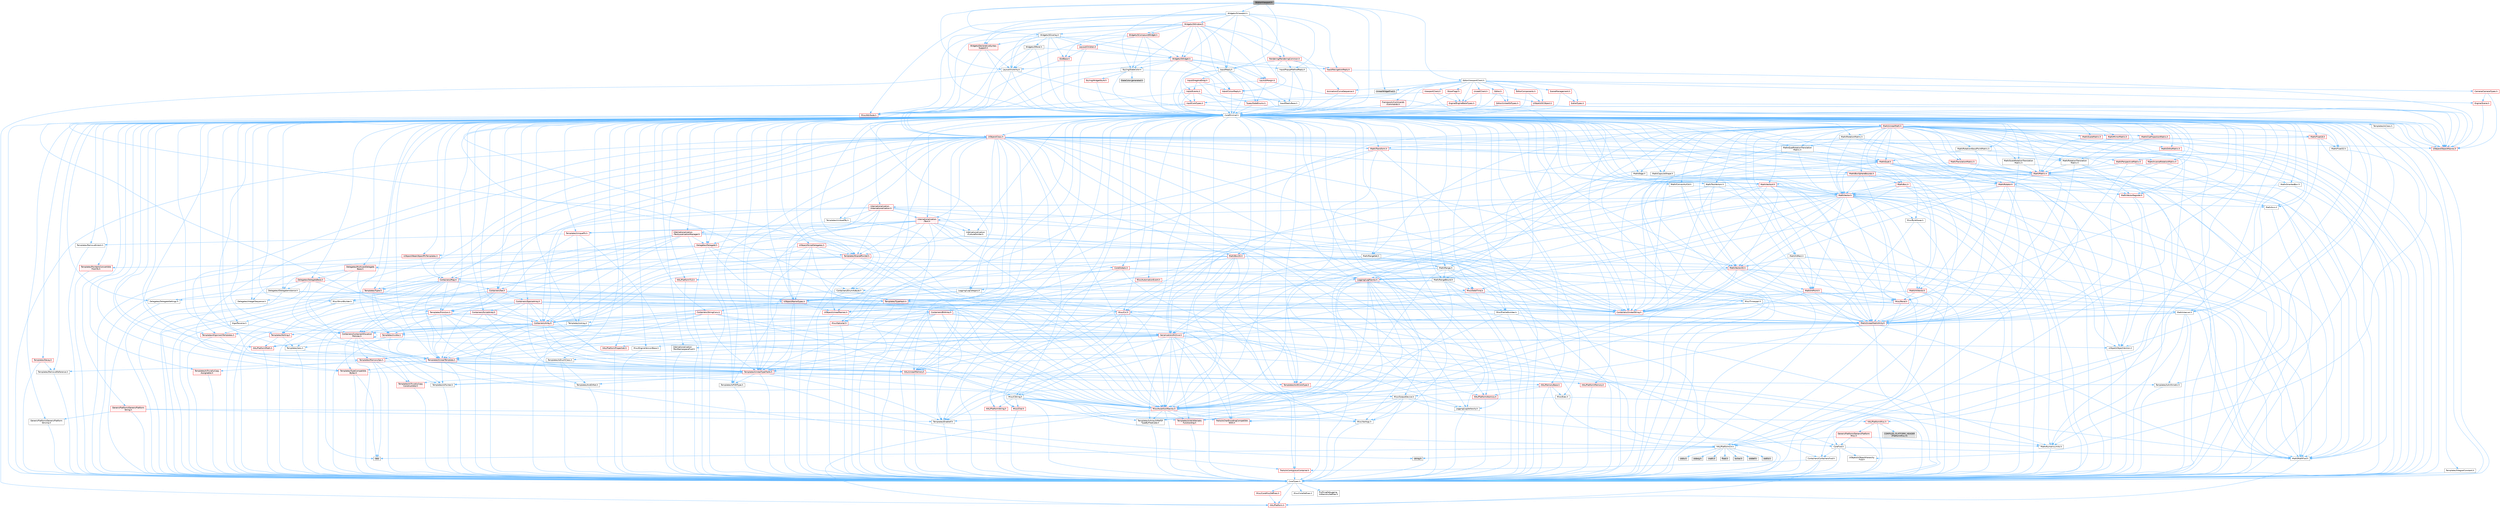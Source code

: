 digraph "SEditorViewport.h"
{
 // INTERACTIVE_SVG=YES
 // LATEX_PDF_SIZE
  bgcolor="transparent";
  edge [fontname=Helvetica,fontsize=10,labelfontname=Helvetica,labelfontsize=10];
  node [fontname=Helvetica,fontsize=10,shape=box,height=0.2,width=0.4];
  Node1 [id="Node000001",label="SEditorViewport.h",height=0.2,width=0.4,color="gray40", fillcolor="grey60", style="filled", fontcolor="black",tooltip=" "];
  Node1 -> Node2 [id="edge1_Node000001_Node000002",color="steelblue1",style="solid",tooltip=" "];
  Node2 [id="Node000002",label="CoreMinimal.h",height=0.2,width=0.4,color="grey40", fillcolor="white", style="filled",URL="$d7/d67/CoreMinimal_8h.html",tooltip=" "];
  Node2 -> Node3 [id="edge2_Node000002_Node000003",color="steelblue1",style="solid",tooltip=" "];
  Node3 [id="Node000003",label="CoreTypes.h",height=0.2,width=0.4,color="grey40", fillcolor="white", style="filled",URL="$dc/dec/CoreTypes_8h.html",tooltip=" "];
  Node3 -> Node4 [id="edge3_Node000003_Node000004",color="steelblue1",style="solid",tooltip=" "];
  Node4 [id="Node000004",label="HAL/Platform.h",height=0.2,width=0.4,color="red", fillcolor="#FFF0F0", style="filled",URL="$d9/dd0/Platform_8h.html",tooltip=" "];
  Node3 -> Node14 [id="edge4_Node000003_Node000014",color="steelblue1",style="solid",tooltip=" "];
  Node14 [id="Node000014",label="ProfilingDebugging\l/UMemoryDefines.h",height=0.2,width=0.4,color="grey40", fillcolor="white", style="filled",URL="$d2/da2/UMemoryDefines_8h.html",tooltip=" "];
  Node3 -> Node15 [id="edge5_Node000003_Node000015",color="steelblue1",style="solid",tooltip=" "];
  Node15 [id="Node000015",label="Misc/CoreMiscDefines.h",height=0.2,width=0.4,color="red", fillcolor="#FFF0F0", style="filled",URL="$da/d38/CoreMiscDefines_8h.html",tooltip=" "];
  Node15 -> Node4 [id="edge6_Node000015_Node000004",color="steelblue1",style="solid",tooltip=" "];
  Node3 -> Node16 [id="edge7_Node000003_Node000016",color="steelblue1",style="solid",tooltip=" "];
  Node16 [id="Node000016",label="Misc/CoreDefines.h",height=0.2,width=0.4,color="grey40", fillcolor="white", style="filled",URL="$d3/dd2/CoreDefines_8h.html",tooltip=" "];
  Node2 -> Node17 [id="edge8_Node000002_Node000017",color="steelblue1",style="solid",tooltip=" "];
  Node17 [id="Node000017",label="CoreFwd.h",height=0.2,width=0.4,color="grey40", fillcolor="white", style="filled",URL="$d1/d1e/CoreFwd_8h.html",tooltip=" "];
  Node17 -> Node3 [id="edge9_Node000017_Node000003",color="steelblue1",style="solid",tooltip=" "];
  Node17 -> Node18 [id="edge10_Node000017_Node000018",color="steelblue1",style="solid",tooltip=" "];
  Node18 [id="Node000018",label="Containers/ContainersFwd.h",height=0.2,width=0.4,color="grey40", fillcolor="white", style="filled",URL="$d4/d0a/ContainersFwd_8h.html",tooltip=" "];
  Node18 -> Node4 [id="edge11_Node000018_Node000004",color="steelblue1",style="solid",tooltip=" "];
  Node18 -> Node3 [id="edge12_Node000018_Node000003",color="steelblue1",style="solid",tooltip=" "];
  Node18 -> Node19 [id="edge13_Node000018_Node000019",color="steelblue1",style="solid",tooltip=" "];
  Node19 [id="Node000019",label="Traits/IsContiguousContainer.h",height=0.2,width=0.4,color="red", fillcolor="#FFF0F0", style="filled",URL="$d5/d3c/IsContiguousContainer_8h.html",tooltip=" "];
  Node19 -> Node3 [id="edge14_Node000019_Node000003",color="steelblue1",style="solid",tooltip=" "];
  Node17 -> Node22 [id="edge15_Node000017_Node000022",color="steelblue1",style="solid",tooltip=" "];
  Node22 [id="Node000022",label="Math/MathFwd.h",height=0.2,width=0.4,color="grey40", fillcolor="white", style="filled",URL="$d2/d10/MathFwd_8h.html",tooltip=" "];
  Node22 -> Node4 [id="edge16_Node000022_Node000004",color="steelblue1",style="solid",tooltip=" "];
  Node17 -> Node23 [id="edge17_Node000017_Node000023",color="steelblue1",style="solid",tooltip=" "];
  Node23 [id="Node000023",label="UObject/UObjectHierarchy\lFwd.h",height=0.2,width=0.4,color="grey40", fillcolor="white", style="filled",URL="$d3/d13/UObjectHierarchyFwd_8h.html",tooltip=" "];
  Node2 -> Node23 [id="edge18_Node000002_Node000023",color="steelblue1",style="solid",tooltip=" "];
  Node2 -> Node18 [id="edge19_Node000002_Node000018",color="steelblue1",style="solid",tooltip=" "];
  Node2 -> Node24 [id="edge20_Node000002_Node000024",color="steelblue1",style="solid",tooltip=" "];
  Node24 [id="Node000024",label="Misc/VarArgs.h",height=0.2,width=0.4,color="grey40", fillcolor="white", style="filled",URL="$d5/d6f/VarArgs_8h.html",tooltip=" "];
  Node24 -> Node3 [id="edge21_Node000024_Node000003",color="steelblue1",style="solid",tooltip=" "];
  Node2 -> Node25 [id="edge22_Node000002_Node000025",color="steelblue1",style="solid",tooltip=" "];
  Node25 [id="Node000025",label="Logging/LogVerbosity.h",height=0.2,width=0.4,color="grey40", fillcolor="white", style="filled",URL="$d2/d8f/LogVerbosity_8h.html",tooltip=" "];
  Node25 -> Node3 [id="edge23_Node000025_Node000003",color="steelblue1",style="solid",tooltip=" "];
  Node2 -> Node26 [id="edge24_Node000002_Node000026",color="steelblue1",style="solid",tooltip=" "];
  Node26 [id="Node000026",label="Misc/OutputDevice.h",height=0.2,width=0.4,color="grey40", fillcolor="white", style="filled",URL="$d7/d32/OutputDevice_8h.html",tooltip=" "];
  Node26 -> Node17 [id="edge25_Node000026_Node000017",color="steelblue1",style="solid",tooltip=" "];
  Node26 -> Node3 [id="edge26_Node000026_Node000003",color="steelblue1",style="solid",tooltip=" "];
  Node26 -> Node25 [id="edge27_Node000026_Node000025",color="steelblue1",style="solid",tooltip=" "];
  Node26 -> Node24 [id="edge28_Node000026_Node000024",color="steelblue1",style="solid",tooltip=" "];
  Node26 -> Node27 [id="edge29_Node000026_Node000027",color="steelblue1",style="solid",tooltip=" "];
  Node27 [id="Node000027",label="Templates/IsArrayOrRefOf\lTypeByPredicate.h",height=0.2,width=0.4,color="grey40", fillcolor="white", style="filled",URL="$d6/da1/IsArrayOrRefOfTypeByPredicate_8h.html",tooltip=" "];
  Node27 -> Node3 [id="edge30_Node000027_Node000003",color="steelblue1",style="solid",tooltip=" "];
  Node26 -> Node28 [id="edge31_Node000026_Node000028",color="steelblue1",style="solid",tooltip=" "];
  Node28 [id="Node000028",label="Templates/IsValidVariadic\lFunctionArg.h",height=0.2,width=0.4,color="red", fillcolor="#FFF0F0", style="filled",URL="$d0/dc8/IsValidVariadicFunctionArg_8h.html",tooltip=" "];
  Node28 -> Node3 [id="edge32_Node000028_Node000003",color="steelblue1",style="solid",tooltip=" "];
  Node26 -> Node30 [id="edge33_Node000026_Node000030",color="steelblue1",style="solid",tooltip=" "];
  Node30 [id="Node000030",label="Traits/IsCharEncodingCompatible\lWith.h",height=0.2,width=0.4,color="red", fillcolor="#FFF0F0", style="filled",URL="$df/dd1/IsCharEncodingCompatibleWith_8h.html",tooltip=" "];
  Node2 -> Node32 [id="edge34_Node000002_Node000032",color="steelblue1",style="solid",tooltip=" "];
  Node32 [id="Node000032",label="HAL/PlatformCrt.h",height=0.2,width=0.4,color="grey40", fillcolor="white", style="filled",URL="$d8/d75/PlatformCrt_8h.html",tooltip=" "];
  Node32 -> Node33 [id="edge35_Node000032_Node000033",color="steelblue1",style="solid",tooltip=" "];
  Node33 [id="Node000033",label="new",height=0.2,width=0.4,color="grey60", fillcolor="#E0E0E0", style="filled",tooltip=" "];
  Node32 -> Node34 [id="edge36_Node000032_Node000034",color="steelblue1",style="solid",tooltip=" "];
  Node34 [id="Node000034",label="wchar.h",height=0.2,width=0.4,color="grey60", fillcolor="#E0E0E0", style="filled",tooltip=" "];
  Node32 -> Node35 [id="edge37_Node000032_Node000035",color="steelblue1",style="solid",tooltip=" "];
  Node35 [id="Node000035",label="stddef.h",height=0.2,width=0.4,color="grey60", fillcolor="#E0E0E0", style="filled",tooltip=" "];
  Node32 -> Node36 [id="edge38_Node000032_Node000036",color="steelblue1",style="solid",tooltip=" "];
  Node36 [id="Node000036",label="stdlib.h",height=0.2,width=0.4,color="grey60", fillcolor="#E0E0E0", style="filled",tooltip=" "];
  Node32 -> Node37 [id="edge39_Node000032_Node000037",color="steelblue1",style="solid",tooltip=" "];
  Node37 [id="Node000037",label="stdio.h",height=0.2,width=0.4,color="grey60", fillcolor="#E0E0E0", style="filled",tooltip=" "];
  Node32 -> Node38 [id="edge40_Node000032_Node000038",color="steelblue1",style="solid",tooltip=" "];
  Node38 [id="Node000038",label="stdarg.h",height=0.2,width=0.4,color="grey60", fillcolor="#E0E0E0", style="filled",tooltip=" "];
  Node32 -> Node39 [id="edge41_Node000032_Node000039",color="steelblue1",style="solid",tooltip=" "];
  Node39 [id="Node000039",label="math.h",height=0.2,width=0.4,color="grey60", fillcolor="#E0E0E0", style="filled",tooltip=" "];
  Node32 -> Node40 [id="edge42_Node000032_Node000040",color="steelblue1",style="solid",tooltip=" "];
  Node40 [id="Node000040",label="float.h",height=0.2,width=0.4,color="grey60", fillcolor="#E0E0E0", style="filled",tooltip=" "];
  Node32 -> Node41 [id="edge43_Node000032_Node000041",color="steelblue1",style="solid",tooltip=" "];
  Node41 [id="Node000041",label="string.h",height=0.2,width=0.4,color="grey60", fillcolor="#E0E0E0", style="filled",tooltip=" "];
  Node2 -> Node42 [id="edge44_Node000002_Node000042",color="steelblue1",style="solid",tooltip=" "];
  Node42 [id="Node000042",label="HAL/PlatformMisc.h",height=0.2,width=0.4,color="red", fillcolor="#FFF0F0", style="filled",URL="$d0/df5/PlatformMisc_8h.html",tooltip=" "];
  Node42 -> Node3 [id="edge45_Node000042_Node000003",color="steelblue1",style="solid",tooltip=" "];
  Node42 -> Node43 [id="edge46_Node000042_Node000043",color="steelblue1",style="solid",tooltip=" "];
  Node43 [id="Node000043",label="GenericPlatform/GenericPlatform\lMisc.h",height=0.2,width=0.4,color="red", fillcolor="#FFF0F0", style="filled",URL="$db/d9a/GenericPlatformMisc_8h.html",tooltip=" "];
  Node43 -> Node17 [id="edge47_Node000043_Node000017",color="steelblue1",style="solid",tooltip=" "];
  Node43 -> Node3 [id="edge48_Node000043_Node000003",color="steelblue1",style="solid",tooltip=" "];
  Node43 -> Node32 [id="edge49_Node000043_Node000032",color="steelblue1",style="solid",tooltip=" "];
  Node43 -> Node47 [id="edge50_Node000043_Node000047",color="steelblue1",style="solid",tooltip=" "];
  Node47 [id="Node000047",label="Math/NumericLimits.h",height=0.2,width=0.4,color="grey40", fillcolor="white", style="filled",URL="$df/d1b/NumericLimits_8h.html",tooltip=" "];
  Node47 -> Node3 [id="edge51_Node000047_Node000003",color="steelblue1",style="solid",tooltip=" "];
  Node42 -> Node52 [id="edge52_Node000042_Node000052",color="steelblue1",style="solid",tooltip=" "];
  Node52 [id="Node000052",label="COMPILED_PLATFORM_HEADER\l(PlatformMisc.h)",height=0.2,width=0.4,color="grey60", fillcolor="#E0E0E0", style="filled",tooltip=" "];
  Node2 -> Node61 [id="edge53_Node000002_Node000061",color="steelblue1",style="solid",tooltip=" "];
  Node61 [id="Node000061",label="Misc/AssertionMacros.h",height=0.2,width=0.4,color="red", fillcolor="#FFF0F0", style="filled",URL="$d0/dfa/AssertionMacros_8h.html",tooltip=" "];
  Node61 -> Node3 [id="edge54_Node000061_Node000003",color="steelblue1",style="solid",tooltip=" "];
  Node61 -> Node4 [id="edge55_Node000061_Node000004",color="steelblue1",style="solid",tooltip=" "];
  Node61 -> Node42 [id="edge56_Node000061_Node000042",color="steelblue1",style="solid",tooltip=" "];
  Node61 -> Node62 [id="edge57_Node000061_Node000062",color="steelblue1",style="solid",tooltip=" "];
  Node62 [id="Node000062",label="Templates/EnableIf.h",height=0.2,width=0.4,color="grey40", fillcolor="white", style="filled",URL="$d7/d60/EnableIf_8h.html",tooltip=" "];
  Node62 -> Node3 [id="edge58_Node000062_Node000003",color="steelblue1",style="solid",tooltip=" "];
  Node61 -> Node27 [id="edge59_Node000061_Node000027",color="steelblue1",style="solid",tooltip=" "];
  Node61 -> Node28 [id="edge60_Node000061_Node000028",color="steelblue1",style="solid",tooltip=" "];
  Node61 -> Node30 [id="edge61_Node000061_Node000030",color="steelblue1",style="solid",tooltip=" "];
  Node61 -> Node24 [id="edge62_Node000061_Node000024",color="steelblue1",style="solid",tooltip=" "];
  Node2 -> Node70 [id="edge63_Node000002_Node000070",color="steelblue1",style="solid",tooltip=" "];
  Node70 [id="Node000070",label="Templates/IsPointer.h",height=0.2,width=0.4,color="grey40", fillcolor="white", style="filled",URL="$d7/d05/IsPointer_8h.html",tooltip=" "];
  Node70 -> Node3 [id="edge64_Node000070_Node000003",color="steelblue1",style="solid",tooltip=" "];
  Node2 -> Node71 [id="edge65_Node000002_Node000071",color="steelblue1",style="solid",tooltip=" "];
  Node71 [id="Node000071",label="HAL/PlatformMemory.h",height=0.2,width=0.4,color="red", fillcolor="#FFF0F0", style="filled",URL="$de/d68/PlatformMemory_8h.html",tooltip=" "];
  Node71 -> Node3 [id="edge66_Node000071_Node000003",color="steelblue1",style="solid",tooltip=" "];
  Node2 -> Node54 [id="edge67_Node000002_Node000054",color="steelblue1",style="solid",tooltip=" "];
  Node54 [id="Node000054",label="HAL/PlatformAtomics.h",height=0.2,width=0.4,color="red", fillcolor="#FFF0F0", style="filled",URL="$d3/d36/PlatformAtomics_8h.html",tooltip=" "];
  Node54 -> Node3 [id="edge68_Node000054_Node000003",color="steelblue1",style="solid",tooltip=" "];
  Node2 -> Node76 [id="edge69_Node000002_Node000076",color="steelblue1",style="solid",tooltip=" "];
  Node76 [id="Node000076",label="Misc/Exec.h",height=0.2,width=0.4,color="grey40", fillcolor="white", style="filled",URL="$de/ddb/Exec_8h.html",tooltip=" "];
  Node76 -> Node3 [id="edge70_Node000076_Node000003",color="steelblue1",style="solid",tooltip=" "];
  Node76 -> Node61 [id="edge71_Node000076_Node000061",color="steelblue1",style="solid",tooltip=" "];
  Node2 -> Node77 [id="edge72_Node000002_Node000077",color="steelblue1",style="solid",tooltip=" "];
  Node77 [id="Node000077",label="HAL/MemoryBase.h",height=0.2,width=0.4,color="red", fillcolor="#FFF0F0", style="filled",URL="$d6/d9f/MemoryBase_8h.html",tooltip=" "];
  Node77 -> Node3 [id="edge73_Node000077_Node000003",color="steelblue1",style="solid",tooltip=" "];
  Node77 -> Node54 [id="edge74_Node000077_Node000054",color="steelblue1",style="solid",tooltip=" "];
  Node77 -> Node32 [id="edge75_Node000077_Node000032",color="steelblue1",style="solid",tooltip=" "];
  Node77 -> Node76 [id="edge76_Node000077_Node000076",color="steelblue1",style="solid",tooltip=" "];
  Node77 -> Node26 [id="edge77_Node000077_Node000026",color="steelblue1",style="solid",tooltip=" "];
  Node2 -> Node87 [id="edge78_Node000002_Node000087",color="steelblue1",style="solid",tooltip=" "];
  Node87 [id="Node000087",label="HAL/UnrealMemory.h",height=0.2,width=0.4,color="red", fillcolor="#FFF0F0", style="filled",URL="$d9/d96/UnrealMemory_8h.html",tooltip=" "];
  Node87 -> Node3 [id="edge79_Node000087_Node000003",color="steelblue1",style="solid",tooltip=" "];
  Node87 -> Node77 [id="edge80_Node000087_Node000077",color="steelblue1",style="solid",tooltip=" "];
  Node87 -> Node71 [id="edge81_Node000087_Node000071",color="steelblue1",style="solid",tooltip=" "];
  Node87 -> Node70 [id="edge82_Node000087_Node000070",color="steelblue1",style="solid",tooltip=" "];
  Node2 -> Node89 [id="edge83_Node000002_Node000089",color="steelblue1",style="solid",tooltip=" "];
  Node89 [id="Node000089",label="Templates/IsArithmetic.h",height=0.2,width=0.4,color="grey40", fillcolor="white", style="filled",URL="$d2/d5d/IsArithmetic_8h.html",tooltip=" "];
  Node89 -> Node3 [id="edge84_Node000089_Node000003",color="steelblue1",style="solid",tooltip=" "];
  Node2 -> Node83 [id="edge85_Node000002_Node000083",color="steelblue1",style="solid",tooltip=" "];
  Node83 [id="Node000083",label="Templates/AndOrNot.h",height=0.2,width=0.4,color="grey40", fillcolor="white", style="filled",URL="$db/d0a/AndOrNot_8h.html",tooltip=" "];
  Node83 -> Node3 [id="edge86_Node000083_Node000003",color="steelblue1",style="solid",tooltip=" "];
  Node2 -> Node90 [id="edge87_Node000002_Node000090",color="steelblue1",style="solid",tooltip=" "];
  Node90 [id="Node000090",label="Templates/IsPODType.h",height=0.2,width=0.4,color="grey40", fillcolor="white", style="filled",URL="$d7/db1/IsPODType_8h.html",tooltip=" "];
  Node90 -> Node3 [id="edge88_Node000090_Node000003",color="steelblue1",style="solid",tooltip=" "];
  Node2 -> Node91 [id="edge89_Node000002_Node000091",color="steelblue1",style="solid",tooltip=" "];
  Node91 [id="Node000091",label="Templates/IsUECoreType.h",height=0.2,width=0.4,color="red", fillcolor="#FFF0F0", style="filled",URL="$d1/db8/IsUECoreType_8h.html",tooltip=" "];
  Node91 -> Node3 [id="edge90_Node000091_Node000003",color="steelblue1",style="solid",tooltip=" "];
  Node2 -> Node84 [id="edge91_Node000002_Node000084",color="steelblue1",style="solid",tooltip=" "];
  Node84 [id="Node000084",label="Templates/IsTriviallyCopy\lConstructible.h",height=0.2,width=0.4,color="red", fillcolor="#FFF0F0", style="filled",URL="$d3/d78/IsTriviallyCopyConstructible_8h.html",tooltip=" "];
  Node84 -> Node3 [id="edge92_Node000084_Node000003",color="steelblue1",style="solid",tooltip=" "];
  Node2 -> Node92 [id="edge93_Node000002_Node000092",color="steelblue1",style="solid",tooltip=" "];
  Node92 [id="Node000092",label="Templates/UnrealTypeTraits.h",height=0.2,width=0.4,color="red", fillcolor="#FFF0F0", style="filled",URL="$d2/d2d/UnrealTypeTraits_8h.html",tooltip=" "];
  Node92 -> Node3 [id="edge94_Node000092_Node000003",color="steelblue1",style="solid",tooltip=" "];
  Node92 -> Node70 [id="edge95_Node000092_Node000070",color="steelblue1",style="solid",tooltip=" "];
  Node92 -> Node61 [id="edge96_Node000092_Node000061",color="steelblue1",style="solid",tooltip=" "];
  Node92 -> Node83 [id="edge97_Node000092_Node000083",color="steelblue1",style="solid",tooltip=" "];
  Node92 -> Node62 [id="edge98_Node000092_Node000062",color="steelblue1",style="solid",tooltip=" "];
  Node92 -> Node89 [id="edge99_Node000092_Node000089",color="steelblue1",style="solid",tooltip=" "];
  Node92 -> Node90 [id="edge100_Node000092_Node000090",color="steelblue1",style="solid",tooltip=" "];
  Node92 -> Node91 [id="edge101_Node000092_Node000091",color="steelblue1",style="solid",tooltip=" "];
  Node92 -> Node84 [id="edge102_Node000092_Node000084",color="steelblue1",style="solid",tooltip=" "];
  Node2 -> Node62 [id="edge103_Node000002_Node000062",color="steelblue1",style="solid",tooltip=" "];
  Node2 -> Node94 [id="edge104_Node000002_Node000094",color="steelblue1",style="solid",tooltip=" "];
  Node94 [id="Node000094",label="Templates/RemoveReference.h",height=0.2,width=0.4,color="grey40", fillcolor="white", style="filled",URL="$da/dbe/RemoveReference_8h.html",tooltip=" "];
  Node94 -> Node3 [id="edge105_Node000094_Node000003",color="steelblue1",style="solid",tooltip=" "];
  Node2 -> Node95 [id="edge106_Node000002_Node000095",color="steelblue1",style="solid",tooltip=" "];
  Node95 [id="Node000095",label="Templates/IntegralConstant.h",height=0.2,width=0.4,color="grey40", fillcolor="white", style="filled",URL="$db/d1b/IntegralConstant_8h.html",tooltip=" "];
  Node95 -> Node3 [id="edge107_Node000095_Node000003",color="steelblue1",style="solid",tooltip=" "];
  Node2 -> Node96 [id="edge108_Node000002_Node000096",color="steelblue1",style="solid",tooltip=" "];
  Node96 [id="Node000096",label="Templates/IsClass.h",height=0.2,width=0.4,color="grey40", fillcolor="white", style="filled",URL="$db/dcb/IsClass_8h.html",tooltip=" "];
  Node96 -> Node3 [id="edge109_Node000096_Node000003",color="steelblue1",style="solid",tooltip=" "];
  Node2 -> Node97 [id="edge110_Node000002_Node000097",color="steelblue1",style="solid",tooltip=" "];
  Node97 [id="Node000097",label="Templates/TypeCompatible\lBytes.h",height=0.2,width=0.4,color="red", fillcolor="#FFF0F0", style="filled",URL="$df/d0a/TypeCompatibleBytes_8h.html",tooltip=" "];
  Node97 -> Node3 [id="edge111_Node000097_Node000003",color="steelblue1",style="solid",tooltip=" "];
  Node97 -> Node41 [id="edge112_Node000097_Node000041",color="steelblue1",style="solid",tooltip=" "];
  Node97 -> Node33 [id="edge113_Node000097_Node000033",color="steelblue1",style="solid",tooltip=" "];
  Node2 -> Node19 [id="edge114_Node000002_Node000019",color="steelblue1",style="solid",tooltip=" "];
  Node2 -> Node98 [id="edge115_Node000002_Node000098",color="steelblue1",style="solid",tooltip=" "];
  Node98 [id="Node000098",label="Templates/UnrealTemplate.h",height=0.2,width=0.4,color="red", fillcolor="#FFF0F0", style="filled",URL="$d4/d24/UnrealTemplate_8h.html",tooltip=" "];
  Node98 -> Node3 [id="edge116_Node000098_Node000003",color="steelblue1",style="solid",tooltip=" "];
  Node98 -> Node70 [id="edge117_Node000098_Node000070",color="steelblue1",style="solid",tooltip=" "];
  Node98 -> Node87 [id="edge118_Node000098_Node000087",color="steelblue1",style="solid",tooltip=" "];
  Node98 -> Node92 [id="edge119_Node000098_Node000092",color="steelblue1",style="solid",tooltip=" "];
  Node98 -> Node94 [id="edge120_Node000098_Node000094",color="steelblue1",style="solid",tooltip=" "];
  Node98 -> Node97 [id="edge121_Node000098_Node000097",color="steelblue1",style="solid",tooltip=" "];
  Node98 -> Node19 [id="edge122_Node000098_Node000019",color="steelblue1",style="solid",tooltip=" "];
  Node2 -> Node47 [id="edge123_Node000002_Node000047",color="steelblue1",style="solid",tooltip=" "];
  Node2 -> Node102 [id="edge124_Node000002_Node000102",color="steelblue1",style="solid",tooltip=" "];
  Node102 [id="Node000102",label="HAL/PlatformMath.h",height=0.2,width=0.4,color="red", fillcolor="#FFF0F0", style="filled",URL="$dc/d53/PlatformMath_8h.html",tooltip=" "];
  Node102 -> Node3 [id="edge125_Node000102_Node000003",color="steelblue1",style="solid",tooltip=" "];
  Node2 -> Node85 [id="edge126_Node000002_Node000085",color="steelblue1",style="solid",tooltip=" "];
  Node85 [id="Node000085",label="Templates/IsTriviallyCopy\lAssignable.h",height=0.2,width=0.4,color="red", fillcolor="#FFF0F0", style="filled",URL="$d2/df2/IsTriviallyCopyAssignable_8h.html",tooltip=" "];
  Node85 -> Node3 [id="edge127_Node000085_Node000003",color="steelblue1",style="solid",tooltip=" "];
  Node2 -> Node110 [id="edge128_Node000002_Node000110",color="steelblue1",style="solid",tooltip=" "];
  Node110 [id="Node000110",label="Templates/MemoryOps.h",height=0.2,width=0.4,color="red", fillcolor="#FFF0F0", style="filled",URL="$db/dea/MemoryOps_8h.html",tooltip=" "];
  Node110 -> Node3 [id="edge129_Node000110_Node000003",color="steelblue1",style="solid",tooltip=" "];
  Node110 -> Node87 [id="edge130_Node000110_Node000087",color="steelblue1",style="solid",tooltip=" "];
  Node110 -> Node85 [id="edge131_Node000110_Node000085",color="steelblue1",style="solid",tooltip=" "];
  Node110 -> Node84 [id="edge132_Node000110_Node000084",color="steelblue1",style="solid",tooltip=" "];
  Node110 -> Node92 [id="edge133_Node000110_Node000092",color="steelblue1",style="solid",tooltip=" "];
  Node110 -> Node33 [id="edge134_Node000110_Node000033",color="steelblue1",style="solid",tooltip=" "];
  Node2 -> Node111 [id="edge135_Node000002_Node000111",color="steelblue1",style="solid",tooltip=" "];
  Node111 [id="Node000111",label="Containers/ContainerAllocation\lPolicies.h",height=0.2,width=0.4,color="red", fillcolor="#FFF0F0", style="filled",URL="$d7/dff/ContainerAllocationPolicies_8h.html",tooltip=" "];
  Node111 -> Node3 [id="edge136_Node000111_Node000003",color="steelblue1",style="solid",tooltip=" "];
  Node111 -> Node111 [id="edge137_Node000111_Node000111",color="steelblue1",style="solid",tooltip=" "];
  Node111 -> Node102 [id="edge138_Node000111_Node000102",color="steelblue1",style="solid",tooltip=" "];
  Node111 -> Node87 [id="edge139_Node000111_Node000087",color="steelblue1",style="solid",tooltip=" "];
  Node111 -> Node47 [id="edge140_Node000111_Node000047",color="steelblue1",style="solid",tooltip=" "];
  Node111 -> Node61 [id="edge141_Node000111_Node000061",color="steelblue1",style="solid",tooltip=" "];
  Node111 -> Node110 [id="edge142_Node000111_Node000110",color="steelblue1",style="solid",tooltip=" "];
  Node111 -> Node97 [id="edge143_Node000111_Node000097",color="steelblue1",style="solid",tooltip=" "];
  Node2 -> Node114 [id="edge144_Node000002_Node000114",color="steelblue1",style="solid",tooltip=" "];
  Node114 [id="Node000114",label="Templates/IsEnumClass.h",height=0.2,width=0.4,color="grey40", fillcolor="white", style="filled",URL="$d7/d15/IsEnumClass_8h.html",tooltip=" "];
  Node114 -> Node3 [id="edge145_Node000114_Node000003",color="steelblue1",style="solid",tooltip=" "];
  Node114 -> Node83 [id="edge146_Node000114_Node000083",color="steelblue1",style="solid",tooltip=" "];
  Node2 -> Node115 [id="edge147_Node000002_Node000115",color="steelblue1",style="solid",tooltip=" "];
  Node115 [id="Node000115",label="HAL/PlatformProperties.h",height=0.2,width=0.4,color="red", fillcolor="#FFF0F0", style="filled",URL="$d9/db0/PlatformProperties_8h.html",tooltip=" "];
  Node115 -> Node3 [id="edge148_Node000115_Node000003",color="steelblue1",style="solid",tooltip=" "];
  Node2 -> Node118 [id="edge149_Node000002_Node000118",color="steelblue1",style="solid",tooltip=" "];
  Node118 [id="Node000118",label="Misc/EngineVersionBase.h",height=0.2,width=0.4,color="grey40", fillcolor="white", style="filled",URL="$d5/d2b/EngineVersionBase_8h.html",tooltip=" "];
  Node118 -> Node3 [id="edge150_Node000118_Node000003",color="steelblue1",style="solid",tooltip=" "];
  Node2 -> Node119 [id="edge151_Node000002_Node000119",color="steelblue1",style="solid",tooltip=" "];
  Node119 [id="Node000119",label="Internationalization\l/TextNamespaceFwd.h",height=0.2,width=0.4,color="grey40", fillcolor="white", style="filled",URL="$d8/d97/TextNamespaceFwd_8h.html",tooltip=" "];
  Node119 -> Node3 [id="edge152_Node000119_Node000003",color="steelblue1",style="solid",tooltip=" "];
  Node2 -> Node120 [id="edge153_Node000002_Node000120",color="steelblue1",style="solid",tooltip=" "];
  Node120 [id="Node000120",label="Serialization/Archive.h",height=0.2,width=0.4,color="red", fillcolor="#FFF0F0", style="filled",URL="$d7/d3b/Archive_8h.html",tooltip=" "];
  Node120 -> Node17 [id="edge154_Node000120_Node000017",color="steelblue1",style="solid",tooltip=" "];
  Node120 -> Node3 [id="edge155_Node000120_Node000003",color="steelblue1",style="solid",tooltip=" "];
  Node120 -> Node115 [id="edge156_Node000120_Node000115",color="steelblue1",style="solid",tooltip=" "];
  Node120 -> Node119 [id="edge157_Node000120_Node000119",color="steelblue1",style="solid",tooltip=" "];
  Node120 -> Node22 [id="edge158_Node000120_Node000022",color="steelblue1",style="solid",tooltip=" "];
  Node120 -> Node61 [id="edge159_Node000120_Node000061",color="steelblue1",style="solid",tooltip=" "];
  Node120 -> Node118 [id="edge160_Node000120_Node000118",color="steelblue1",style="solid",tooltip=" "];
  Node120 -> Node24 [id="edge161_Node000120_Node000024",color="steelblue1",style="solid",tooltip=" "];
  Node120 -> Node62 [id="edge162_Node000120_Node000062",color="steelblue1",style="solid",tooltip=" "];
  Node120 -> Node27 [id="edge163_Node000120_Node000027",color="steelblue1",style="solid",tooltip=" "];
  Node120 -> Node114 [id="edge164_Node000120_Node000114",color="steelblue1",style="solid",tooltip=" "];
  Node120 -> Node28 [id="edge165_Node000120_Node000028",color="steelblue1",style="solid",tooltip=" "];
  Node120 -> Node98 [id="edge166_Node000120_Node000098",color="steelblue1",style="solid",tooltip=" "];
  Node120 -> Node30 [id="edge167_Node000120_Node000030",color="steelblue1",style="solid",tooltip=" "];
  Node120 -> Node123 [id="edge168_Node000120_Node000123",color="steelblue1",style="solid",tooltip=" "];
  Node123 [id="Node000123",label="UObject/ObjectVersion.h",height=0.2,width=0.4,color="grey40", fillcolor="white", style="filled",URL="$da/d63/ObjectVersion_8h.html",tooltip=" "];
  Node123 -> Node3 [id="edge169_Node000123_Node000003",color="steelblue1",style="solid",tooltip=" "];
  Node2 -> Node124 [id="edge170_Node000002_Node000124",color="steelblue1",style="solid",tooltip=" "];
  Node124 [id="Node000124",label="Templates/Less.h",height=0.2,width=0.4,color="grey40", fillcolor="white", style="filled",URL="$de/dc8/Less_8h.html",tooltip=" "];
  Node124 -> Node3 [id="edge171_Node000124_Node000003",color="steelblue1",style="solid",tooltip=" "];
  Node124 -> Node98 [id="edge172_Node000124_Node000098",color="steelblue1",style="solid",tooltip=" "];
  Node2 -> Node125 [id="edge173_Node000002_Node000125",color="steelblue1",style="solid",tooltip=" "];
  Node125 [id="Node000125",label="Templates/Sorting.h",height=0.2,width=0.4,color="red", fillcolor="#FFF0F0", style="filled",URL="$d3/d9e/Sorting_8h.html",tooltip=" "];
  Node125 -> Node3 [id="edge174_Node000125_Node000003",color="steelblue1",style="solid",tooltip=" "];
  Node125 -> Node102 [id="edge175_Node000125_Node000102",color="steelblue1",style="solid",tooltip=" "];
  Node125 -> Node124 [id="edge176_Node000125_Node000124",color="steelblue1",style="solid",tooltip=" "];
  Node2 -> Node136 [id="edge177_Node000002_Node000136",color="steelblue1",style="solid",tooltip=" "];
  Node136 [id="Node000136",label="Misc/Char.h",height=0.2,width=0.4,color="red", fillcolor="#FFF0F0", style="filled",URL="$d0/d58/Char_8h.html",tooltip=" "];
  Node136 -> Node3 [id="edge178_Node000136_Node000003",color="steelblue1",style="solid",tooltip=" "];
  Node2 -> Node139 [id="edge179_Node000002_Node000139",color="steelblue1",style="solid",tooltip=" "];
  Node139 [id="Node000139",label="GenericPlatform/GenericPlatform\lStricmp.h",height=0.2,width=0.4,color="grey40", fillcolor="white", style="filled",URL="$d2/d86/GenericPlatformStricmp_8h.html",tooltip=" "];
  Node139 -> Node3 [id="edge180_Node000139_Node000003",color="steelblue1",style="solid",tooltip=" "];
  Node2 -> Node140 [id="edge181_Node000002_Node000140",color="steelblue1",style="solid",tooltip=" "];
  Node140 [id="Node000140",label="GenericPlatform/GenericPlatform\lString.h",height=0.2,width=0.4,color="red", fillcolor="#FFF0F0", style="filled",URL="$dd/d20/GenericPlatformString_8h.html",tooltip=" "];
  Node140 -> Node3 [id="edge182_Node000140_Node000003",color="steelblue1",style="solid",tooltip=" "];
  Node140 -> Node139 [id="edge183_Node000140_Node000139",color="steelblue1",style="solid",tooltip=" "];
  Node140 -> Node62 [id="edge184_Node000140_Node000062",color="steelblue1",style="solid",tooltip=" "];
  Node140 -> Node30 [id="edge185_Node000140_Node000030",color="steelblue1",style="solid",tooltip=" "];
  Node2 -> Node73 [id="edge186_Node000002_Node000073",color="steelblue1",style="solid",tooltip=" "];
  Node73 [id="Node000073",label="HAL/PlatformString.h",height=0.2,width=0.4,color="red", fillcolor="#FFF0F0", style="filled",URL="$db/db5/PlatformString_8h.html",tooltip=" "];
  Node73 -> Node3 [id="edge187_Node000073_Node000003",color="steelblue1",style="solid",tooltip=" "];
  Node2 -> Node143 [id="edge188_Node000002_Node000143",color="steelblue1",style="solid",tooltip=" "];
  Node143 [id="Node000143",label="Misc/CString.h",height=0.2,width=0.4,color="grey40", fillcolor="white", style="filled",URL="$d2/d49/CString_8h.html",tooltip=" "];
  Node143 -> Node3 [id="edge189_Node000143_Node000003",color="steelblue1",style="solid",tooltip=" "];
  Node143 -> Node32 [id="edge190_Node000143_Node000032",color="steelblue1",style="solid",tooltip=" "];
  Node143 -> Node73 [id="edge191_Node000143_Node000073",color="steelblue1",style="solid",tooltip=" "];
  Node143 -> Node61 [id="edge192_Node000143_Node000061",color="steelblue1",style="solid",tooltip=" "];
  Node143 -> Node136 [id="edge193_Node000143_Node000136",color="steelblue1",style="solid",tooltip=" "];
  Node143 -> Node24 [id="edge194_Node000143_Node000024",color="steelblue1",style="solid",tooltip=" "];
  Node143 -> Node27 [id="edge195_Node000143_Node000027",color="steelblue1",style="solid",tooltip=" "];
  Node143 -> Node28 [id="edge196_Node000143_Node000028",color="steelblue1",style="solid",tooltip=" "];
  Node143 -> Node30 [id="edge197_Node000143_Node000030",color="steelblue1",style="solid",tooltip=" "];
  Node2 -> Node144 [id="edge198_Node000002_Node000144",color="steelblue1",style="solid",tooltip=" "];
  Node144 [id="Node000144",label="Misc/Crc.h",height=0.2,width=0.4,color="red", fillcolor="#FFF0F0", style="filled",URL="$d4/dd2/Crc_8h.html",tooltip=" "];
  Node144 -> Node3 [id="edge199_Node000144_Node000003",color="steelblue1",style="solid",tooltip=" "];
  Node144 -> Node73 [id="edge200_Node000144_Node000073",color="steelblue1",style="solid",tooltip=" "];
  Node144 -> Node61 [id="edge201_Node000144_Node000061",color="steelblue1",style="solid",tooltip=" "];
  Node144 -> Node143 [id="edge202_Node000144_Node000143",color="steelblue1",style="solid",tooltip=" "];
  Node144 -> Node136 [id="edge203_Node000144_Node000136",color="steelblue1",style="solid",tooltip=" "];
  Node144 -> Node92 [id="edge204_Node000144_Node000092",color="steelblue1",style="solid",tooltip=" "];
  Node2 -> Node135 [id="edge205_Node000002_Node000135",color="steelblue1",style="solid",tooltip=" "];
  Node135 [id="Node000135",label="Math/UnrealMathUtility.h",height=0.2,width=0.4,color="red", fillcolor="#FFF0F0", style="filled",URL="$db/db8/UnrealMathUtility_8h.html",tooltip=" "];
  Node135 -> Node3 [id="edge206_Node000135_Node000003",color="steelblue1",style="solid",tooltip=" "];
  Node135 -> Node61 [id="edge207_Node000135_Node000061",color="steelblue1",style="solid",tooltip=" "];
  Node135 -> Node102 [id="edge208_Node000135_Node000102",color="steelblue1",style="solid",tooltip=" "];
  Node135 -> Node22 [id="edge209_Node000135_Node000022",color="steelblue1",style="solid",tooltip=" "];
  Node2 -> Node145 [id="edge210_Node000002_Node000145",color="steelblue1",style="solid",tooltip=" "];
  Node145 [id="Node000145",label="Containers/UnrealString.h",height=0.2,width=0.4,color="red", fillcolor="#FFF0F0", style="filled",URL="$d5/dba/UnrealString_8h.html",tooltip=" "];
  Node2 -> Node149 [id="edge211_Node000002_Node000149",color="steelblue1",style="solid",tooltip=" "];
  Node149 [id="Node000149",label="Containers/Array.h",height=0.2,width=0.4,color="red", fillcolor="#FFF0F0", style="filled",URL="$df/dd0/Array_8h.html",tooltip=" "];
  Node149 -> Node3 [id="edge212_Node000149_Node000003",color="steelblue1",style="solid",tooltip=" "];
  Node149 -> Node61 [id="edge213_Node000149_Node000061",color="steelblue1",style="solid",tooltip=" "];
  Node149 -> Node87 [id="edge214_Node000149_Node000087",color="steelblue1",style="solid",tooltip=" "];
  Node149 -> Node92 [id="edge215_Node000149_Node000092",color="steelblue1",style="solid",tooltip=" "];
  Node149 -> Node98 [id="edge216_Node000149_Node000098",color="steelblue1",style="solid",tooltip=" "];
  Node149 -> Node111 [id="edge217_Node000149_Node000111",color="steelblue1",style="solid",tooltip=" "];
  Node149 -> Node120 [id="edge218_Node000149_Node000120",color="steelblue1",style="solid",tooltip=" "];
  Node149 -> Node128 [id="edge219_Node000149_Node000128",color="steelblue1",style="solid",tooltip=" "];
  Node128 [id="Node000128",label="Templates/Invoke.h",height=0.2,width=0.4,color="red", fillcolor="#FFF0F0", style="filled",URL="$d7/deb/Invoke_8h.html",tooltip=" "];
  Node128 -> Node3 [id="edge220_Node000128_Node000003",color="steelblue1",style="solid",tooltip=" "];
  Node128 -> Node98 [id="edge221_Node000128_Node000098",color="steelblue1",style="solid",tooltip=" "];
  Node149 -> Node124 [id="edge222_Node000149_Node000124",color="steelblue1",style="solid",tooltip=" "];
  Node149 -> Node125 [id="edge223_Node000149_Node000125",color="steelblue1",style="solid",tooltip=" "];
  Node149 -> Node172 [id="edge224_Node000149_Node000172",color="steelblue1",style="solid",tooltip=" "];
  Node172 [id="Node000172",label="Templates/AlignmentTemplates.h",height=0.2,width=0.4,color="red", fillcolor="#FFF0F0", style="filled",URL="$dd/d32/AlignmentTemplates_8h.html",tooltip=" "];
  Node172 -> Node3 [id="edge225_Node000172_Node000003",color="steelblue1",style="solid",tooltip=" "];
  Node172 -> Node70 [id="edge226_Node000172_Node000070",color="steelblue1",style="solid",tooltip=" "];
  Node2 -> Node173 [id="edge227_Node000002_Node000173",color="steelblue1",style="solid",tooltip=" "];
  Node173 [id="Node000173",label="Misc/FrameNumber.h",height=0.2,width=0.4,color="grey40", fillcolor="white", style="filled",URL="$dd/dbd/FrameNumber_8h.html",tooltip=" "];
  Node173 -> Node3 [id="edge228_Node000173_Node000003",color="steelblue1",style="solid",tooltip=" "];
  Node173 -> Node47 [id="edge229_Node000173_Node000047",color="steelblue1",style="solid",tooltip=" "];
  Node173 -> Node135 [id="edge230_Node000173_Node000135",color="steelblue1",style="solid",tooltip=" "];
  Node173 -> Node62 [id="edge231_Node000173_Node000062",color="steelblue1",style="solid",tooltip=" "];
  Node173 -> Node92 [id="edge232_Node000173_Node000092",color="steelblue1",style="solid",tooltip=" "];
  Node2 -> Node174 [id="edge233_Node000002_Node000174",color="steelblue1",style="solid",tooltip=" "];
  Node174 [id="Node000174",label="Misc/Timespan.h",height=0.2,width=0.4,color="grey40", fillcolor="white", style="filled",URL="$da/dd9/Timespan_8h.html",tooltip=" "];
  Node174 -> Node3 [id="edge234_Node000174_Node000003",color="steelblue1",style="solid",tooltip=" "];
  Node174 -> Node175 [id="edge235_Node000174_Node000175",color="steelblue1",style="solid",tooltip=" "];
  Node175 [id="Node000175",label="Math/Interval.h",height=0.2,width=0.4,color="grey40", fillcolor="white", style="filled",URL="$d1/d55/Interval_8h.html",tooltip=" "];
  Node175 -> Node3 [id="edge236_Node000175_Node000003",color="steelblue1",style="solid",tooltip=" "];
  Node175 -> Node89 [id="edge237_Node000175_Node000089",color="steelblue1",style="solid",tooltip=" "];
  Node175 -> Node92 [id="edge238_Node000175_Node000092",color="steelblue1",style="solid",tooltip=" "];
  Node175 -> Node47 [id="edge239_Node000175_Node000047",color="steelblue1",style="solid",tooltip=" "];
  Node175 -> Node135 [id="edge240_Node000175_Node000135",color="steelblue1",style="solid",tooltip=" "];
  Node174 -> Node135 [id="edge241_Node000174_Node000135",color="steelblue1",style="solid",tooltip=" "];
  Node174 -> Node61 [id="edge242_Node000174_Node000061",color="steelblue1",style="solid",tooltip=" "];
  Node2 -> Node176 [id="edge243_Node000002_Node000176",color="steelblue1",style="solid",tooltip=" "];
  Node176 [id="Node000176",label="Containers/StringConv.h",height=0.2,width=0.4,color="red", fillcolor="#FFF0F0", style="filled",URL="$d3/ddf/StringConv_8h.html",tooltip=" "];
  Node176 -> Node3 [id="edge244_Node000176_Node000003",color="steelblue1",style="solid",tooltip=" "];
  Node176 -> Node61 [id="edge245_Node000176_Node000061",color="steelblue1",style="solid",tooltip=" "];
  Node176 -> Node111 [id="edge246_Node000176_Node000111",color="steelblue1",style="solid",tooltip=" "];
  Node176 -> Node149 [id="edge247_Node000176_Node000149",color="steelblue1",style="solid",tooltip=" "];
  Node176 -> Node143 [id="edge248_Node000176_Node000143",color="steelblue1",style="solid",tooltip=" "];
  Node176 -> Node177 [id="edge249_Node000176_Node000177",color="steelblue1",style="solid",tooltip=" "];
  Node177 [id="Node000177",label="Templates/IsArray.h",height=0.2,width=0.4,color="grey40", fillcolor="white", style="filled",URL="$d8/d8d/IsArray_8h.html",tooltip=" "];
  Node177 -> Node3 [id="edge250_Node000177_Node000003",color="steelblue1",style="solid",tooltip=" "];
  Node176 -> Node98 [id="edge251_Node000176_Node000098",color="steelblue1",style="solid",tooltip=" "];
  Node176 -> Node92 [id="edge252_Node000176_Node000092",color="steelblue1",style="solid",tooltip=" "];
  Node176 -> Node30 [id="edge253_Node000176_Node000030",color="steelblue1",style="solid",tooltip=" "];
  Node176 -> Node19 [id="edge254_Node000176_Node000019",color="steelblue1",style="solid",tooltip=" "];
  Node2 -> Node178 [id="edge255_Node000002_Node000178",color="steelblue1",style="solid",tooltip=" "];
  Node178 [id="Node000178",label="UObject/UnrealNames.h",height=0.2,width=0.4,color="red", fillcolor="#FFF0F0", style="filled",URL="$d8/db1/UnrealNames_8h.html",tooltip=" "];
  Node178 -> Node3 [id="edge256_Node000178_Node000003",color="steelblue1",style="solid",tooltip=" "];
  Node2 -> Node180 [id="edge257_Node000002_Node000180",color="steelblue1",style="solid",tooltip=" "];
  Node180 [id="Node000180",label="UObject/NameTypes.h",height=0.2,width=0.4,color="red", fillcolor="#FFF0F0", style="filled",URL="$d6/d35/NameTypes_8h.html",tooltip=" "];
  Node180 -> Node3 [id="edge258_Node000180_Node000003",color="steelblue1",style="solid",tooltip=" "];
  Node180 -> Node61 [id="edge259_Node000180_Node000061",color="steelblue1",style="solid",tooltip=" "];
  Node180 -> Node87 [id="edge260_Node000180_Node000087",color="steelblue1",style="solid",tooltip=" "];
  Node180 -> Node92 [id="edge261_Node000180_Node000092",color="steelblue1",style="solid",tooltip=" "];
  Node180 -> Node98 [id="edge262_Node000180_Node000098",color="steelblue1",style="solid",tooltip=" "];
  Node180 -> Node145 [id="edge263_Node000180_Node000145",color="steelblue1",style="solid",tooltip=" "];
  Node180 -> Node176 [id="edge264_Node000180_Node000176",color="steelblue1",style="solid",tooltip=" "];
  Node180 -> Node178 [id="edge265_Node000180_Node000178",color="steelblue1",style="solid",tooltip=" "];
  Node2 -> Node188 [id="edge266_Node000002_Node000188",color="steelblue1",style="solid",tooltip=" "];
  Node188 [id="Node000188",label="Misc/Parse.h",height=0.2,width=0.4,color="red", fillcolor="#FFF0F0", style="filled",URL="$dc/d71/Parse_8h.html",tooltip=" "];
  Node188 -> Node145 [id="edge267_Node000188_Node000145",color="steelblue1",style="solid",tooltip=" "];
  Node188 -> Node3 [id="edge268_Node000188_Node000003",color="steelblue1",style="solid",tooltip=" "];
  Node188 -> Node32 [id="edge269_Node000188_Node000032",color="steelblue1",style="solid",tooltip=" "];
  Node188 -> Node189 [id="edge270_Node000188_Node000189",color="steelblue1",style="solid",tooltip=" "];
  Node189 [id="Node000189",label="Templates/Function.h",height=0.2,width=0.4,color="red", fillcolor="#FFF0F0", style="filled",URL="$df/df5/Function_8h.html",tooltip=" "];
  Node189 -> Node3 [id="edge271_Node000189_Node000003",color="steelblue1",style="solid",tooltip=" "];
  Node189 -> Node61 [id="edge272_Node000189_Node000061",color="steelblue1",style="solid",tooltip=" "];
  Node189 -> Node87 [id="edge273_Node000189_Node000087",color="steelblue1",style="solid",tooltip=" "];
  Node189 -> Node92 [id="edge274_Node000189_Node000092",color="steelblue1",style="solid",tooltip=" "];
  Node189 -> Node128 [id="edge275_Node000189_Node000128",color="steelblue1",style="solid",tooltip=" "];
  Node189 -> Node98 [id="edge276_Node000189_Node000098",color="steelblue1",style="solid",tooltip=" "];
  Node189 -> Node135 [id="edge277_Node000189_Node000135",color="steelblue1",style="solid",tooltip=" "];
  Node189 -> Node33 [id="edge278_Node000189_Node000033",color="steelblue1",style="solid",tooltip=" "];
  Node2 -> Node172 [id="edge279_Node000002_Node000172",color="steelblue1",style="solid",tooltip=" "];
  Node2 -> Node191 [id="edge280_Node000002_Node000191",color="steelblue1",style="solid",tooltip=" "];
  Node191 [id="Node000191",label="Misc/StructBuilder.h",height=0.2,width=0.4,color="grey40", fillcolor="white", style="filled",URL="$d9/db3/StructBuilder_8h.html",tooltip=" "];
  Node191 -> Node3 [id="edge281_Node000191_Node000003",color="steelblue1",style="solid",tooltip=" "];
  Node191 -> Node135 [id="edge282_Node000191_Node000135",color="steelblue1",style="solid",tooltip=" "];
  Node191 -> Node172 [id="edge283_Node000191_Node000172",color="steelblue1",style="solid",tooltip=" "];
  Node2 -> Node104 [id="edge284_Node000002_Node000104",color="steelblue1",style="solid",tooltip=" "];
  Node104 [id="Node000104",label="Templates/Decay.h",height=0.2,width=0.4,color="red", fillcolor="#FFF0F0", style="filled",URL="$dd/d0f/Decay_8h.html",tooltip=" "];
  Node104 -> Node3 [id="edge285_Node000104_Node000003",color="steelblue1",style="solid",tooltip=" "];
  Node104 -> Node94 [id="edge286_Node000104_Node000094",color="steelblue1",style="solid",tooltip=" "];
  Node2 -> Node192 [id="edge287_Node000002_Node000192",color="steelblue1",style="solid",tooltip=" "];
  Node192 [id="Node000192",label="Templates/PointerIsConvertible\lFromTo.h",height=0.2,width=0.4,color="red", fillcolor="#FFF0F0", style="filled",URL="$d6/d65/PointerIsConvertibleFromTo_8h.html",tooltip=" "];
  Node192 -> Node3 [id="edge288_Node000192_Node000003",color="steelblue1",style="solid",tooltip=" "];
  Node2 -> Node128 [id="edge289_Node000002_Node000128",color="steelblue1",style="solid",tooltip=" "];
  Node2 -> Node189 [id="edge290_Node000002_Node000189",color="steelblue1",style="solid",tooltip=" "];
  Node2 -> Node161 [id="edge291_Node000002_Node000161",color="steelblue1",style="solid",tooltip=" "];
  Node161 [id="Node000161",label="Templates/TypeHash.h",height=0.2,width=0.4,color="red", fillcolor="#FFF0F0", style="filled",URL="$d1/d62/TypeHash_8h.html",tooltip=" "];
  Node161 -> Node3 [id="edge292_Node000161_Node000003",color="steelblue1",style="solid",tooltip=" "];
  Node161 -> Node144 [id="edge293_Node000161_Node000144",color="steelblue1",style="solid",tooltip=" "];
  Node2 -> Node193 [id="edge294_Node000002_Node000193",color="steelblue1",style="solid",tooltip=" "];
  Node193 [id="Node000193",label="Containers/ScriptArray.h",height=0.2,width=0.4,color="red", fillcolor="#FFF0F0", style="filled",URL="$dc/daf/ScriptArray_8h.html",tooltip=" "];
  Node193 -> Node3 [id="edge295_Node000193_Node000003",color="steelblue1",style="solid",tooltip=" "];
  Node193 -> Node61 [id="edge296_Node000193_Node000061",color="steelblue1",style="solid",tooltip=" "];
  Node193 -> Node87 [id="edge297_Node000193_Node000087",color="steelblue1",style="solid",tooltip=" "];
  Node193 -> Node111 [id="edge298_Node000193_Node000111",color="steelblue1",style="solid",tooltip=" "];
  Node193 -> Node149 [id="edge299_Node000193_Node000149",color="steelblue1",style="solid",tooltip=" "];
  Node2 -> Node194 [id="edge300_Node000002_Node000194",color="steelblue1",style="solid",tooltip=" "];
  Node194 [id="Node000194",label="Containers/BitArray.h",height=0.2,width=0.4,color="red", fillcolor="#FFF0F0", style="filled",URL="$d1/de4/BitArray_8h.html",tooltip=" "];
  Node194 -> Node111 [id="edge301_Node000194_Node000111",color="steelblue1",style="solid",tooltip=" "];
  Node194 -> Node3 [id="edge302_Node000194_Node000003",color="steelblue1",style="solid",tooltip=" "];
  Node194 -> Node54 [id="edge303_Node000194_Node000054",color="steelblue1",style="solid",tooltip=" "];
  Node194 -> Node87 [id="edge304_Node000194_Node000087",color="steelblue1",style="solid",tooltip=" "];
  Node194 -> Node135 [id="edge305_Node000194_Node000135",color="steelblue1",style="solid",tooltip=" "];
  Node194 -> Node61 [id="edge306_Node000194_Node000061",color="steelblue1",style="solid",tooltip=" "];
  Node194 -> Node120 [id="edge307_Node000194_Node000120",color="steelblue1",style="solid",tooltip=" "];
  Node194 -> Node62 [id="edge308_Node000194_Node000062",color="steelblue1",style="solid",tooltip=" "];
  Node194 -> Node128 [id="edge309_Node000194_Node000128",color="steelblue1",style="solid",tooltip=" "];
  Node194 -> Node98 [id="edge310_Node000194_Node000098",color="steelblue1",style="solid",tooltip=" "];
  Node194 -> Node92 [id="edge311_Node000194_Node000092",color="steelblue1",style="solid",tooltip=" "];
  Node2 -> Node195 [id="edge312_Node000002_Node000195",color="steelblue1",style="solid",tooltip=" "];
  Node195 [id="Node000195",label="Containers/SparseArray.h",height=0.2,width=0.4,color="red", fillcolor="#FFF0F0", style="filled",URL="$d5/dbf/SparseArray_8h.html",tooltip=" "];
  Node195 -> Node3 [id="edge313_Node000195_Node000003",color="steelblue1",style="solid",tooltip=" "];
  Node195 -> Node61 [id="edge314_Node000195_Node000061",color="steelblue1",style="solid",tooltip=" "];
  Node195 -> Node87 [id="edge315_Node000195_Node000087",color="steelblue1",style="solid",tooltip=" "];
  Node195 -> Node92 [id="edge316_Node000195_Node000092",color="steelblue1",style="solid",tooltip=" "];
  Node195 -> Node98 [id="edge317_Node000195_Node000098",color="steelblue1",style="solid",tooltip=" "];
  Node195 -> Node111 [id="edge318_Node000195_Node000111",color="steelblue1",style="solid",tooltip=" "];
  Node195 -> Node124 [id="edge319_Node000195_Node000124",color="steelblue1",style="solid",tooltip=" "];
  Node195 -> Node149 [id="edge320_Node000195_Node000149",color="steelblue1",style="solid",tooltip=" "];
  Node195 -> Node135 [id="edge321_Node000195_Node000135",color="steelblue1",style="solid",tooltip=" "];
  Node195 -> Node193 [id="edge322_Node000195_Node000193",color="steelblue1",style="solid",tooltip=" "];
  Node195 -> Node194 [id="edge323_Node000195_Node000194",color="steelblue1",style="solid",tooltip=" "];
  Node195 -> Node145 [id="edge324_Node000195_Node000145",color="steelblue1",style="solid",tooltip=" "];
  Node2 -> Node211 [id="edge325_Node000002_Node000211",color="steelblue1",style="solid",tooltip=" "];
  Node211 [id="Node000211",label="Containers/Set.h",height=0.2,width=0.4,color="red", fillcolor="#FFF0F0", style="filled",URL="$d4/d45/Set_8h.html",tooltip=" "];
  Node211 -> Node111 [id="edge326_Node000211_Node000111",color="steelblue1",style="solid",tooltip=" "];
  Node211 -> Node195 [id="edge327_Node000211_Node000195",color="steelblue1",style="solid",tooltip=" "];
  Node211 -> Node18 [id="edge328_Node000211_Node000018",color="steelblue1",style="solid",tooltip=" "];
  Node211 -> Node135 [id="edge329_Node000211_Node000135",color="steelblue1",style="solid",tooltip=" "];
  Node211 -> Node61 [id="edge330_Node000211_Node000061",color="steelblue1",style="solid",tooltip=" "];
  Node211 -> Node191 [id="edge331_Node000211_Node000191",color="steelblue1",style="solid",tooltip=" "];
  Node211 -> Node189 [id="edge332_Node000211_Node000189",color="steelblue1",style="solid",tooltip=" "];
  Node211 -> Node125 [id="edge333_Node000211_Node000125",color="steelblue1",style="solid",tooltip=" "];
  Node211 -> Node161 [id="edge334_Node000211_Node000161",color="steelblue1",style="solid",tooltip=" "];
  Node211 -> Node98 [id="edge335_Node000211_Node000098",color="steelblue1",style="solid",tooltip=" "];
  Node2 -> Node214 [id="edge336_Node000002_Node000214",color="steelblue1",style="solid",tooltip=" "];
  Node214 [id="Node000214",label="Algo/Reverse.h",height=0.2,width=0.4,color="grey40", fillcolor="white", style="filled",URL="$d5/d93/Reverse_8h.html",tooltip=" "];
  Node214 -> Node3 [id="edge337_Node000214_Node000003",color="steelblue1",style="solid",tooltip=" "];
  Node214 -> Node98 [id="edge338_Node000214_Node000098",color="steelblue1",style="solid",tooltip=" "];
  Node2 -> Node215 [id="edge339_Node000002_Node000215",color="steelblue1",style="solid",tooltip=" "];
  Node215 [id="Node000215",label="Containers/Map.h",height=0.2,width=0.4,color="red", fillcolor="#FFF0F0", style="filled",URL="$df/d79/Map_8h.html",tooltip=" "];
  Node215 -> Node3 [id="edge340_Node000215_Node000003",color="steelblue1",style="solid",tooltip=" "];
  Node215 -> Node214 [id="edge341_Node000215_Node000214",color="steelblue1",style="solid",tooltip=" "];
  Node215 -> Node211 [id="edge342_Node000215_Node000211",color="steelblue1",style="solid",tooltip=" "];
  Node215 -> Node145 [id="edge343_Node000215_Node000145",color="steelblue1",style="solid",tooltip=" "];
  Node215 -> Node61 [id="edge344_Node000215_Node000061",color="steelblue1",style="solid",tooltip=" "];
  Node215 -> Node191 [id="edge345_Node000215_Node000191",color="steelblue1",style="solid",tooltip=" "];
  Node215 -> Node189 [id="edge346_Node000215_Node000189",color="steelblue1",style="solid",tooltip=" "];
  Node215 -> Node125 [id="edge347_Node000215_Node000125",color="steelblue1",style="solid",tooltip=" "];
  Node215 -> Node216 [id="edge348_Node000215_Node000216",color="steelblue1",style="solid",tooltip=" "];
  Node216 [id="Node000216",label="Templates/Tuple.h",height=0.2,width=0.4,color="red", fillcolor="#FFF0F0", style="filled",URL="$d2/d4f/Tuple_8h.html",tooltip=" "];
  Node216 -> Node3 [id="edge349_Node000216_Node000003",color="steelblue1",style="solid",tooltip=" "];
  Node216 -> Node98 [id="edge350_Node000216_Node000098",color="steelblue1",style="solid",tooltip=" "];
  Node216 -> Node217 [id="edge351_Node000216_Node000217",color="steelblue1",style="solid",tooltip=" "];
  Node217 [id="Node000217",label="Delegates/IntegerSequence.h",height=0.2,width=0.4,color="grey40", fillcolor="white", style="filled",URL="$d2/dcc/IntegerSequence_8h.html",tooltip=" "];
  Node217 -> Node3 [id="edge352_Node000217_Node000003",color="steelblue1",style="solid",tooltip=" "];
  Node216 -> Node128 [id="edge353_Node000216_Node000128",color="steelblue1",style="solid",tooltip=" "];
  Node216 -> Node161 [id="edge354_Node000216_Node000161",color="steelblue1",style="solid",tooltip=" "];
  Node215 -> Node98 [id="edge355_Node000215_Node000098",color="steelblue1",style="solid",tooltip=" "];
  Node215 -> Node92 [id="edge356_Node000215_Node000092",color="steelblue1",style="solid",tooltip=" "];
  Node2 -> Node219 [id="edge357_Node000002_Node000219",color="steelblue1",style="solid",tooltip=" "];
  Node219 [id="Node000219",label="Math/IntPoint.h",height=0.2,width=0.4,color="red", fillcolor="#FFF0F0", style="filled",URL="$d3/df7/IntPoint_8h.html",tooltip=" "];
  Node219 -> Node3 [id="edge358_Node000219_Node000003",color="steelblue1",style="solid",tooltip=" "];
  Node219 -> Node61 [id="edge359_Node000219_Node000061",color="steelblue1",style="solid",tooltip=" "];
  Node219 -> Node188 [id="edge360_Node000219_Node000188",color="steelblue1",style="solid",tooltip=" "];
  Node219 -> Node22 [id="edge361_Node000219_Node000022",color="steelblue1",style="solid",tooltip=" "];
  Node219 -> Node135 [id="edge362_Node000219_Node000135",color="steelblue1",style="solid",tooltip=" "];
  Node219 -> Node145 [id="edge363_Node000219_Node000145",color="steelblue1",style="solid",tooltip=" "];
  Node219 -> Node161 [id="edge364_Node000219_Node000161",color="steelblue1",style="solid",tooltip=" "];
  Node2 -> Node221 [id="edge365_Node000002_Node000221",color="steelblue1",style="solid",tooltip=" "];
  Node221 [id="Node000221",label="Math/IntVector.h",height=0.2,width=0.4,color="red", fillcolor="#FFF0F0", style="filled",URL="$d7/d44/IntVector_8h.html",tooltip=" "];
  Node221 -> Node3 [id="edge366_Node000221_Node000003",color="steelblue1",style="solid",tooltip=" "];
  Node221 -> Node144 [id="edge367_Node000221_Node000144",color="steelblue1",style="solid",tooltip=" "];
  Node221 -> Node188 [id="edge368_Node000221_Node000188",color="steelblue1",style="solid",tooltip=" "];
  Node221 -> Node22 [id="edge369_Node000221_Node000022",color="steelblue1",style="solid",tooltip=" "];
  Node221 -> Node135 [id="edge370_Node000221_Node000135",color="steelblue1",style="solid",tooltip=" "];
  Node221 -> Node145 [id="edge371_Node000221_Node000145",color="steelblue1",style="solid",tooltip=" "];
  Node2 -> Node222 [id="edge372_Node000002_Node000222",color="steelblue1",style="solid",tooltip=" "];
  Node222 [id="Node000222",label="Logging/LogCategory.h",height=0.2,width=0.4,color="grey40", fillcolor="white", style="filled",URL="$d9/d36/LogCategory_8h.html",tooltip=" "];
  Node222 -> Node3 [id="edge373_Node000222_Node000003",color="steelblue1",style="solid",tooltip=" "];
  Node222 -> Node25 [id="edge374_Node000222_Node000025",color="steelblue1",style="solid",tooltip=" "];
  Node222 -> Node180 [id="edge375_Node000222_Node000180",color="steelblue1",style="solid",tooltip=" "];
  Node2 -> Node223 [id="edge376_Node000002_Node000223",color="steelblue1",style="solid",tooltip=" "];
  Node223 [id="Node000223",label="Logging/LogMacros.h",height=0.2,width=0.4,color="red", fillcolor="#FFF0F0", style="filled",URL="$d0/d16/LogMacros_8h.html",tooltip=" "];
  Node223 -> Node145 [id="edge377_Node000223_Node000145",color="steelblue1",style="solid",tooltip=" "];
  Node223 -> Node3 [id="edge378_Node000223_Node000003",color="steelblue1",style="solid",tooltip=" "];
  Node223 -> Node222 [id="edge379_Node000223_Node000222",color="steelblue1",style="solid",tooltip=" "];
  Node223 -> Node25 [id="edge380_Node000223_Node000025",color="steelblue1",style="solid",tooltip=" "];
  Node223 -> Node61 [id="edge381_Node000223_Node000061",color="steelblue1",style="solid",tooltip=" "];
  Node223 -> Node24 [id="edge382_Node000223_Node000024",color="steelblue1",style="solid",tooltip=" "];
  Node223 -> Node62 [id="edge383_Node000223_Node000062",color="steelblue1",style="solid",tooltip=" "];
  Node223 -> Node27 [id="edge384_Node000223_Node000027",color="steelblue1",style="solid",tooltip=" "];
  Node223 -> Node28 [id="edge385_Node000223_Node000028",color="steelblue1",style="solid",tooltip=" "];
  Node223 -> Node30 [id="edge386_Node000223_Node000030",color="steelblue1",style="solid",tooltip=" "];
  Node2 -> Node226 [id="edge387_Node000002_Node000226",color="steelblue1",style="solid",tooltip=" "];
  Node226 [id="Node000226",label="Math/Vector2D.h",height=0.2,width=0.4,color="red", fillcolor="#FFF0F0", style="filled",URL="$d3/db0/Vector2D_8h.html",tooltip=" "];
  Node226 -> Node3 [id="edge388_Node000226_Node000003",color="steelblue1",style="solid",tooltip=" "];
  Node226 -> Node22 [id="edge389_Node000226_Node000022",color="steelblue1",style="solid",tooltip=" "];
  Node226 -> Node61 [id="edge390_Node000226_Node000061",color="steelblue1",style="solid",tooltip=" "];
  Node226 -> Node144 [id="edge391_Node000226_Node000144",color="steelblue1",style="solid",tooltip=" "];
  Node226 -> Node135 [id="edge392_Node000226_Node000135",color="steelblue1",style="solid",tooltip=" "];
  Node226 -> Node145 [id="edge393_Node000226_Node000145",color="steelblue1",style="solid",tooltip=" "];
  Node226 -> Node188 [id="edge394_Node000226_Node000188",color="steelblue1",style="solid",tooltip=" "];
  Node226 -> Node219 [id="edge395_Node000226_Node000219",color="steelblue1",style="solid",tooltip=" "];
  Node226 -> Node223 [id="edge396_Node000226_Node000223",color="steelblue1",style="solid",tooltip=" "];
  Node2 -> Node230 [id="edge397_Node000002_Node000230",color="steelblue1",style="solid",tooltip=" "];
  Node230 [id="Node000230",label="Math/IntRect.h",height=0.2,width=0.4,color="grey40", fillcolor="white", style="filled",URL="$d7/d53/IntRect_8h.html",tooltip=" "];
  Node230 -> Node3 [id="edge398_Node000230_Node000003",color="steelblue1",style="solid",tooltip=" "];
  Node230 -> Node22 [id="edge399_Node000230_Node000022",color="steelblue1",style="solid",tooltip=" "];
  Node230 -> Node135 [id="edge400_Node000230_Node000135",color="steelblue1",style="solid",tooltip=" "];
  Node230 -> Node145 [id="edge401_Node000230_Node000145",color="steelblue1",style="solid",tooltip=" "];
  Node230 -> Node219 [id="edge402_Node000230_Node000219",color="steelblue1",style="solid",tooltip=" "];
  Node230 -> Node226 [id="edge403_Node000230_Node000226",color="steelblue1",style="solid",tooltip=" "];
  Node2 -> Node231 [id="edge404_Node000002_Node000231",color="steelblue1",style="solid",tooltip=" "];
  Node231 [id="Node000231",label="Misc/ByteSwap.h",height=0.2,width=0.4,color="grey40", fillcolor="white", style="filled",URL="$dc/dd7/ByteSwap_8h.html",tooltip=" "];
  Node231 -> Node3 [id="edge405_Node000231_Node000003",color="steelblue1",style="solid",tooltip=" "];
  Node231 -> Node32 [id="edge406_Node000231_Node000032",color="steelblue1",style="solid",tooltip=" "];
  Node2 -> Node160 [id="edge407_Node000002_Node000160",color="steelblue1",style="solid",tooltip=" "];
  Node160 [id="Node000160",label="Containers/EnumAsByte.h",height=0.2,width=0.4,color="grey40", fillcolor="white", style="filled",URL="$d6/d9a/EnumAsByte_8h.html",tooltip=" "];
  Node160 -> Node3 [id="edge408_Node000160_Node000003",color="steelblue1",style="solid",tooltip=" "];
  Node160 -> Node90 [id="edge409_Node000160_Node000090",color="steelblue1",style="solid",tooltip=" "];
  Node160 -> Node161 [id="edge410_Node000160_Node000161",color="steelblue1",style="solid",tooltip=" "];
  Node2 -> Node232 [id="edge411_Node000002_Node000232",color="steelblue1",style="solid",tooltip=" "];
  Node232 [id="Node000232",label="HAL/PlatformTLS.h",height=0.2,width=0.4,color="red", fillcolor="#FFF0F0", style="filled",URL="$d0/def/PlatformTLS_8h.html",tooltip=" "];
  Node232 -> Node3 [id="edge412_Node000232_Node000003",color="steelblue1",style="solid",tooltip=" "];
  Node2 -> Node235 [id="edge413_Node000002_Node000235",color="steelblue1",style="solid",tooltip=" "];
  Node235 [id="Node000235",label="CoreGlobals.h",height=0.2,width=0.4,color="red", fillcolor="#FFF0F0", style="filled",URL="$d5/d8c/CoreGlobals_8h.html",tooltip=" "];
  Node235 -> Node145 [id="edge414_Node000235_Node000145",color="steelblue1",style="solid",tooltip=" "];
  Node235 -> Node3 [id="edge415_Node000235_Node000003",color="steelblue1",style="solid",tooltip=" "];
  Node235 -> Node232 [id="edge416_Node000235_Node000232",color="steelblue1",style="solid",tooltip=" "];
  Node235 -> Node223 [id="edge417_Node000235_Node000223",color="steelblue1",style="solid",tooltip=" "];
  Node235 -> Node26 [id="edge418_Node000235_Node000026",color="steelblue1",style="solid",tooltip=" "];
  Node235 -> Node180 [id="edge419_Node000235_Node000180",color="steelblue1",style="solid",tooltip=" "];
  Node2 -> Node236 [id="edge420_Node000002_Node000236",color="steelblue1",style="solid",tooltip=" "];
  Node236 [id="Node000236",label="Templates/SharedPointer.h",height=0.2,width=0.4,color="red", fillcolor="#FFF0F0", style="filled",URL="$d2/d17/SharedPointer_8h.html",tooltip=" "];
  Node236 -> Node3 [id="edge421_Node000236_Node000003",color="steelblue1",style="solid",tooltip=" "];
  Node236 -> Node192 [id="edge422_Node000236_Node000192",color="steelblue1",style="solid",tooltip=" "];
  Node236 -> Node61 [id="edge423_Node000236_Node000061",color="steelblue1",style="solid",tooltip=" "];
  Node236 -> Node87 [id="edge424_Node000236_Node000087",color="steelblue1",style="solid",tooltip=" "];
  Node236 -> Node149 [id="edge425_Node000236_Node000149",color="steelblue1",style="solid",tooltip=" "];
  Node236 -> Node215 [id="edge426_Node000236_Node000215",color="steelblue1",style="solid",tooltip=" "];
  Node236 -> Node235 [id="edge427_Node000236_Node000235",color="steelblue1",style="solid",tooltip=" "];
  Node2 -> Node241 [id="edge428_Node000002_Node000241",color="steelblue1",style="solid",tooltip=" "];
  Node241 [id="Node000241",label="Internationalization\l/CulturePointer.h",height=0.2,width=0.4,color="grey40", fillcolor="white", style="filled",URL="$d6/dbe/CulturePointer_8h.html",tooltip=" "];
  Node241 -> Node3 [id="edge429_Node000241_Node000003",color="steelblue1",style="solid",tooltip=" "];
  Node241 -> Node236 [id="edge430_Node000241_Node000236",color="steelblue1",style="solid",tooltip=" "];
  Node2 -> Node242 [id="edge431_Node000002_Node000242",color="steelblue1",style="solid",tooltip=" "];
  Node242 [id="Node000242",label="UObject/WeakObjectPtrTemplates.h",height=0.2,width=0.4,color="red", fillcolor="#FFF0F0", style="filled",URL="$d8/d3b/WeakObjectPtrTemplates_8h.html",tooltip=" "];
  Node242 -> Node3 [id="edge432_Node000242_Node000003",color="steelblue1",style="solid",tooltip=" "];
  Node242 -> Node215 [id="edge433_Node000242_Node000215",color="steelblue1",style="solid",tooltip=" "];
  Node2 -> Node245 [id="edge434_Node000002_Node000245",color="steelblue1",style="solid",tooltip=" "];
  Node245 [id="Node000245",label="Delegates/DelegateSettings.h",height=0.2,width=0.4,color="grey40", fillcolor="white", style="filled",URL="$d0/d97/DelegateSettings_8h.html",tooltip=" "];
  Node245 -> Node3 [id="edge435_Node000245_Node000003",color="steelblue1",style="solid",tooltip=" "];
  Node2 -> Node246 [id="edge436_Node000002_Node000246",color="steelblue1",style="solid",tooltip=" "];
  Node246 [id="Node000246",label="Delegates/IDelegateInstance.h",height=0.2,width=0.4,color="grey40", fillcolor="white", style="filled",URL="$d2/d10/IDelegateInstance_8h.html",tooltip=" "];
  Node246 -> Node3 [id="edge437_Node000246_Node000003",color="steelblue1",style="solid",tooltip=" "];
  Node246 -> Node161 [id="edge438_Node000246_Node000161",color="steelblue1",style="solid",tooltip=" "];
  Node246 -> Node180 [id="edge439_Node000246_Node000180",color="steelblue1",style="solid",tooltip=" "];
  Node246 -> Node245 [id="edge440_Node000246_Node000245",color="steelblue1",style="solid",tooltip=" "];
  Node2 -> Node247 [id="edge441_Node000002_Node000247",color="steelblue1",style="solid",tooltip=" "];
  Node247 [id="Node000247",label="Delegates/DelegateBase.h",height=0.2,width=0.4,color="red", fillcolor="#FFF0F0", style="filled",URL="$da/d67/DelegateBase_8h.html",tooltip=" "];
  Node247 -> Node3 [id="edge442_Node000247_Node000003",color="steelblue1",style="solid",tooltip=" "];
  Node247 -> Node111 [id="edge443_Node000247_Node000111",color="steelblue1",style="solid",tooltip=" "];
  Node247 -> Node135 [id="edge444_Node000247_Node000135",color="steelblue1",style="solid",tooltip=" "];
  Node247 -> Node180 [id="edge445_Node000247_Node000180",color="steelblue1",style="solid",tooltip=" "];
  Node247 -> Node245 [id="edge446_Node000247_Node000245",color="steelblue1",style="solid",tooltip=" "];
  Node247 -> Node246 [id="edge447_Node000247_Node000246",color="steelblue1",style="solid",tooltip=" "];
  Node2 -> Node255 [id="edge448_Node000002_Node000255",color="steelblue1",style="solid",tooltip=" "];
  Node255 [id="Node000255",label="Delegates/MulticastDelegate\lBase.h",height=0.2,width=0.4,color="red", fillcolor="#FFF0F0", style="filled",URL="$db/d16/MulticastDelegateBase_8h.html",tooltip=" "];
  Node255 -> Node3 [id="edge449_Node000255_Node000003",color="steelblue1",style="solid",tooltip=" "];
  Node255 -> Node111 [id="edge450_Node000255_Node000111",color="steelblue1",style="solid",tooltip=" "];
  Node255 -> Node149 [id="edge451_Node000255_Node000149",color="steelblue1",style="solid",tooltip=" "];
  Node255 -> Node135 [id="edge452_Node000255_Node000135",color="steelblue1",style="solid",tooltip=" "];
  Node255 -> Node246 [id="edge453_Node000255_Node000246",color="steelblue1",style="solid",tooltip=" "];
  Node255 -> Node247 [id="edge454_Node000255_Node000247",color="steelblue1",style="solid",tooltip=" "];
  Node2 -> Node217 [id="edge455_Node000002_Node000217",color="steelblue1",style="solid",tooltip=" "];
  Node2 -> Node216 [id="edge456_Node000002_Node000216",color="steelblue1",style="solid",tooltip=" "];
  Node2 -> Node256 [id="edge457_Node000002_Node000256",color="steelblue1",style="solid",tooltip=" "];
  Node256 [id="Node000256",label="UObject/ScriptDelegates.h",height=0.2,width=0.4,color="red", fillcolor="#FFF0F0", style="filled",URL="$de/d81/ScriptDelegates_8h.html",tooltip=" "];
  Node256 -> Node149 [id="edge458_Node000256_Node000149",color="steelblue1",style="solid",tooltip=" "];
  Node256 -> Node111 [id="edge459_Node000256_Node000111",color="steelblue1",style="solid",tooltip=" "];
  Node256 -> Node145 [id="edge460_Node000256_Node000145",color="steelblue1",style="solid",tooltip=" "];
  Node256 -> Node61 [id="edge461_Node000256_Node000061",color="steelblue1",style="solid",tooltip=" "];
  Node256 -> Node236 [id="edge462_Node000256_Node000236",color="steelblue1",style="solid",tooltip=" "];
  Node256 -> Node161 [id="edge463_Node000256_Node000161",color="steelblue1",style="solid",tooltip=" "];
  Node256 -> Node92 [id="edge464_Node000256_Node000092",color="steelblue1",style="solid",tooltip=" "];
  Node256 -> Node180 [id="edge465_Node000256_Node000180",color="steelblue1",style="solid",tooltip=" "];
  Node2 -> Node258 [id="edge466_Node000002_Node000258",color="steelblue1",style="solid",tooltip=" "];
  Node258 [id="Node000258",label="Delegates/Delegate.h",height=0.2,width=0.4,color="red", fillcolor="#FFF0F0", style="filled",URL="$d4/d80/Delegate_8h.html",tooltip=" "];
  Node258 -> Node3 [id="edge467_Node000258_Node000003",color="steelblue1",style="solid",tooltip=" "];
  Node258 -> Node61 [id="edge468_Node000258_Node000061",color="steelblue1",style="solid",tooltip=" "];
  Node258 -> Node180 [id="edge469_Node000258_Node000180",color="steelblue1",style="solid",tooltip=" "];
  Node258 -> Node236 [id="edge470_Node000258_Node000236",color="steelblue1",style="solid",tooltip=" "];
  Node258 -> Node242 [id="edge471_Node000258_Node000242",color="steelblue1",style="solid",tooltip=" "];
  Node258 -> Node255 [id="edge472_Node000258_Node000255",color="steelblue1",style="solid",tooltip=" "];
  Node258 -> Node217 [id="edge473_Node000258_Node000217",color="steelblue1",style="solid",tooltip=" "];
  Node2 -> Node263 [id="edge474_Node000002_Node000263",color="steelblue1",style="solid",tooltip=" "];
  Node263 [id="Node000263",label="Internationalization\l/TextLocalizationManager.h",height=0.2,width=0.4,color="red", fillcolor="#FFF0F0", style="filled",URL="$d5/d2e/TextLocalizationManager_8h.html",tooltip=" "];
  Node263 -> Node149 [id="edge475_Node000263_Node000149",color="steelblue1",style="solid",tooltip=" "];
  Node263 -> Node111 [id="edge476_Node000263_Node000111",color="steelblue1",style="solid",tooltip=" "];
  Node263 -> Node215 [id="edge477_Node000263_Node000215",color="steelblue1",style="solid",tooltip=" "];
  Node263 -> Node211 [id="edge478_Node000263_Node000211",color="steelblue1",style="solid",tooltip=" "];
  Node263 -> Node145 [id="edge479_Node000263_Node000145",color="steelblue1",style="solid",tooltip=" "];
  Node263 -> Node3 [id="edge480_Node000263_Node000003",color="steelblue1",style="solid",tooltip=" "];
  Node263 -> Node258 [id="edge481_Node000263_Node000258",color="steelblue1",style="solid",tooltip=" "];
  Node263 -> Node144 [id="edge482_Node000263_Node000144",color="steelblue1",style="solid",tooltip=" "];
  Node263 -> Node189 [id="edge483_Node000263_Node000189",color="steelblue1",style="solid",tooltip=" "];
  Node263 -> Node236 [id="edge484_Node000263_Node000236",color="steelblue1",style="solid",tooltip=" "];
  Node2 -> Node204 [id="edge485_Node000002_Node000204",color="steelblue1",style="solid",tooltip=" "];
  Node204 [id="Node000204",label="Misc/Optional.h",height=0.2,width=0.4,color="red", fillcolor="#FFF0F0", style="filled",URL="$d2/dae/Optional_8h.html",tooltip=" "];
  Node204 -> Node3 [id="edge486_Node000204_Node000003",color="steelblue1",style="solid",tooltip=" "];
  Node204 -> Node61 [id="edge487_Node000204_Node000061",color="steelblue1",style="solid",tooltip=" "];
  Node204 -> Node110 [id="edge488_Node000204_Node000110",color="steelblue1",style="solid",tooltip=" "];
  Node204 -> Node98 [id="edge489_Node000204_Node000098",color="steelblue1",style="solid",tooltip=" "];
  Node204 -> Node120 [id="edge490_Node000204_Node000120",color="steelblue1",style="solid",tooltip=" "];
  Node2 -> Node177 [id="edge491_Node000002_Node000177",color="steelblue1",style="solid",tooltip=" "];
  Node2 -> Node209 [id="edge492_Node000002_Node000209",color="steelblue1",style="solid",tooltip=" "];
  Node209 [id="Node000209",label="Templates/RemoveExtent.h",height=0.2,width=0.4,color="grey40", fillcolor="white", style="filled",URL="$dc/de9/RemoveExtent_8h.html",tooltip=" "];
  Node209 -> Node3 [id="edge493_Node000209_Node000003",color="steelblue1",style="solid",tooltip=" "];
  Node2 -> Node208 [id="edge494_Node000002_Node000208",color="steelblue1",style="solid",tooltip=" "];
  Node208 [id="Node000208",label="Templates/UniquePtr.h",height=0.2,width=0.4,color="red", fillcolor="#FFF0F0", style="filled",URL="$de/d1a/UniquePtr_8h.html",tooltip=" "];
  Node208 -> Node3 [id="edge495_Node000208_Node000003",color="steelblue1",style="solid",tooltip=" "];
  Node208 -> Node98 [id="edge496_Node000208_Node000098",color="steelblue1",style="solid",tooltip=" "];
  Node208 -> Node177 [id="edge497_Node000208_Node000177",color="steelblue1",style="solid",tooltip=" "];
  Node208 -> Node209 [id="edge498_Node000208_Node000209",color="steelblue1",style="solid",tooltip=" "];
  Node2 -> Node270 [id="edge499_Node000002_Node000270",color="steelblue1",style="solid",tooltip=" "];
  Node270 [id="Node000270",label="Internationalization\l/Text.h",height=0.2,width=0.4,color="red", fillcolor="#FFF0F0", style="filled",URL="$d6/d35/Text_8h.html",tooltip=" "];
  Node270 -> Node3 [id="edge500_Node000270_Node000003",color="steelblue1",style="solid",tooltip=" "];
  Node270 -> Node54 [id="edge501_Node000270_Node000054",color="steelblue1",style="solid",tooltip=" "];
  Node270 -> Node61 [id="edge502_Node000270_Node000061",color="steelblue1",style="solid",tooltip=" "];
  Node270 -> Node92 [id="edge503_Node000270_Node000092",color="steelblue1",style="solid",tooltip=" "];
  Node270 -> Node149 [id="edge504_Node000270_Node000149",color="steelblue1",style="solid",tooltip=" "];
  Node270 -> Node145 [id="edge505_Node000270_Node000145",color="steelblue1",style="solid",tooltip=" "];
  Node270 -> Node160 [id="edge506_Node000270_Node000160",color="steelblue1",style="solid",tooltip=" "];
  Node270 -> Node236 [id="edge507_Node000270_Node000236",color="steelblue1",style="solid",tooltip=" "];
  Node270 -> Node241 [id="edge508_Node000270_Node000241",color="steelblue1",style="solid",tooltip=" "];
  Node270 -> Node263 [id="edge509_Node000270_Node000263",color="steelblue1",style="solid",tooltip=" "];
  Node270 -> Node204 [id="edge510_Node000270_Node000204",color="steelblue1",style="solid",tooltip=" "];
  Node270 -> Node208 [id="edge511_Node000270_Node000208",color="steelblue1",style="solid",tooltip=" "];
  Node2 -> Node207 [id="edge512_Node000002_Node000207",color="steelblue1",style="solid",tooltip=" "];
  Node207 [id="Node000207",label="Templates/UniqueObj.h",height=0.2,width=0.4,color="grey40", fillcolor="white", style="filled",URL="$da/d95/UniqueObj_8h.html",tooltip=" "];
  Node207 -> Node3 [id="edge513_Node000207_Node000003",color="steelblue1",style="solid",tooltip=" "];
  Node207 -> Node208 [id="edge514_Node000207_Node000208",color="steelblue1",style="solid",tooltip=" "];
  Node2 -> Node276 [id="edge515_Node000002_Node000276",color="steelblue1",style="solid",tooltip=" "];
  Node276 [id="Node000276",label="Internationalization\l/Internationalization.h",height=0.2,width=0.4,color="red", fillcolor="#FFF0F0", style="filled",URL="$da/de4/Internationalization_8h.html",tooltip=" "];
  Node276 -> Node149 [id="edge516_Node000276_Node000149",color="steelblue1",style="solid",tooltip=" "];
  Node276 -> Node145 [id="edge517_Node000276_Node000145",color="steelblue1",style="solid",tooltip=" "];
  Node276 -> Node3 [id="edge518_Node000276_Node000003",color="steelblue1",style="solid",tooltip=" "];
  Node276 -> Node258 [id="edge519_Node000276_Node000258",color="steelblue1",style="solid",tooltip=" "];
  Node276 -> Node241 [id="edge520_Node000276_Node000241",color="steelblue1",style="solid",tooltip=" "];
  Node276 -> Node270 [id="edge521_Node000276_Node000270",color="steelblue1",style="solid",tooltip=" "];
  Node276 -> Node236 [id="edge522_Node000276_Node000236",color="steelblue1",style="solid",tooltip=" "];
  Node276 -> Node216 [id="edge523_Node000276_Node000216",color="steelblue1",style="solid",tooltip=" "];
  Node276 -> Node207 [id="edge524_Node000276_Node000207",color="steelblue1",style="solid",tooltip=" "];
  Node276 -> Node180 [id="edge525_Node000276_Node000180",color="steelblue1",style="solid",tooltip=" "];
  Node2 -> Node277 [id="edge526_Node000002_Node000277",color="steelblue1",style="solid",tooltip=" "];
  Node277 [id="Node000277",label="Math/Vector.h",height=0.2,width=0.4,color="red", fillcolor="#FFF0F0", style="filled",URL="$d6/dbe/Vector_8h.html",tooltip=" "];
  Node277 -> Node3 [id="edge527_Node000277_Node000003",color="steelblue1",style="solid",tooltip=" "];
  Node277 -> Node61 [id="edge528_Node000277_Node000061",color="steelblue1",style="solid",tooltip=" "];
  Node277 -> Node22 [id="edge529_Node000277_Node000022",color="steelblue1",style="solid",tooltip=" "];
  Node277 -> Node47 [id="edge530_Node000277_Node000047",color="steelblue1",style="solid",tooltip=" "];
  Node277 -> Node144 [id="edge531_Node000277_Node000144",color="steelblue1",style="solid",tooltip=" "];
  Node277 -> Node135 [id="edge532_Node000277_Node000135",color="steelblue1",style="solid",tooltip=" "];
  Node277 -> Node145 [id="edge533_Node000277_Node000145",color="steelblue1",style="solid",tooltip=" "];
  Node277 -> Node188 [id="edge534_Node000277_Node000188",color="steelblue1",style="solid",tooltip=" "];
  Node277 -> Node219 [id="edge535_Node000277_Node000219",color="steelblue1",style="solid",tooltip=" "];
  Node277 -> Node223 [id="edge536_Node000277_Node000223",color="steelblue1",style="solid",tooltip=" "];
  Node277 -> Node226 [id="edge537_Node000277_Node000226",color="steelblue1",style="solid",tooltip=" "];
  Node277 -> Node231 [id="edge538_Node000277_Node000231",color="steelblue1",style="solid",tooltip=" "];
  Node277 -> Node270 [id="edge539_Node000277_Node000270",color="steelblue1",style="solid",tooltip=" "];
  Node277 -> Node276 [id="edge540_Node000277_Node000276",color="steelblue1",style="solid",tooltip=" "];
  Node277 -> Node221 [id="edge541_Node000277_Node000221",color="steelblue1",style="solid",tooltip=" "];
  Node277 -> Node280 [id="edge542_Node000277_Node000280",color="steelblue1",style="solid",tooltip=" "];
  Node280 [id="Node000280",label="Math/Axis.h",height=0.2,width=0.4,color="grey40", fillcolor="white", style="filled",URL="$dd/dbb/Axis_8h.html",tooltip=" "];
  Node280 -> Node3 [id="edge543_Node000280_Node000003",color="steelblue1",style="solid",tooltip=" "];
  Node277 -> Node123 [id="edge544_Node000277_Node000123",color="steelblue1",style="solid",tooltip=" "];
  Node2 -> Node281 [id="edge545_Node000002_Node000281",color="steelblue1",style="solid",tooltip=" "];
  Node281 [id="Node000281",label="Math/Vector4.h",height=0.2,width=0.4,color="red", fillcolor="#FFF0F0", style="filled",URL="$d7/d36/Vector4_8h.html",tooltip=" "];
  Node281 -> Node3 [id="edge546_Node000281_Node000003",color="steelblue1",style="solid",tooltip=" "];
  Node281 -> Node144 [id="edge547_Node000281_Node000144",color="steelblue1",style="solid",tooltip=" "];
  Node281 -> Node22 [id="edge548_Node000281_Node000022",color="steelblue1",style="solid",tooltip=" "];
  Node281 -> Node135 [id="edge549_Node000281_Node000135",color="steelblue1",style="solid",tooltip=" "];
  Node281 -> Node145 [id="edge550_Node000281_Node000145",color="steelblue1",style="solid",tooltip=" "];
  Node281 -> Node188 [id="edge551_Node000281_Node000188",color="steelblue1",style="solid",tooltip=" "];
  Node281 -> Node223 [id="edge552_Node000281_Node000223",color="steelblue1",style="solid",tooltip=" "];
  Node281 -> Node226 [id="edge553_Node000281_Node000226",color="steelblue1",style="solid",tooltip=" "];
  Node281 -> Node277 [id="edge554_Node000281_Node000277",color="steelblue1",style="solid",tooltip=" "];
  Node2 -> Node282 [id="edge555_Node000002_Node000282",color="steelblue1",style="solid",tooltip=" "];
  Node282 [id="Node000282",label="Math/VectorRegister.h",height=0.2,width=0.4,color="red", fillcolor="#FFF0F0", style="filled",URL="$da/d8b/VectorRegister_8h.html",tooltip=" "];
  Node282 -> Node3 [id="edge556_Node000282_Node000003",color="steelblue1",style="solid",tooltip=" "];
  Node282 -> Node135 [id="edge557_Node000282_Node000135",color="steelblue1",style="solid",tooltip=" "];
  Node2 -> Node287 [id="edge558_Node000002_Node000287",color="steelblue1",style="solid",tooltip=" "];
  Node287 [id="Node000287",label="Math/TwoVectors.h",height=0.2,width=0.4,color="grey40", fillcolor="white", style="filled",URL="$d4/db4/TwoVectors_8h.html",tooltip=" "];
  Node287 -> Node3 [id="edge559_Node000287_Node000003",color="steelblue1",style="solid",tooltip=" "];
  Node287 -> Node61 [id="edge560_Node000287_Node000061",color="steelblue1",style="solid",tooltip=" "];
  Node287 -> Node135 [id="edge561_Node000287_Node000135",color="steelblue1",style="solid",tooltip=" "];
  Node287 -> Node145 [id="edge562_Node000287_Node000145",color="steelblue1",style="solid",tooltip=" "];
  Node287 -> Node277 [id="edge563_Node000287_Node000277",color="steelblue1",style="solid",tooltip=" "];
  Node2 -> Node288 [id="edge564_Node000002_Node000288",color="steelblue1",style="solid",tooltip=" "];
  Node288 [id="Node000288",label="Math/Edge.h",height=0.2,width=0.4,color="grey40", fillcolor="white", style="filled",URL="$d5/de0/Edge_8h.html",tooltip=" "];
  Node288 -> Node3 [id="edge565_Node000288_Node000003",color="steelblue1",style="solid",tooltip=" "];
  Node288 -> Node277 [id="edge566_Node000288_Node000277",color="steelblue1",style="solid",tooltip=" "];
  Node2 -> Node123 [id="edge567_Node000002_Node000123",color="steelblue1",style="solid",tooltip=" "];
  Node2 -> Node289 [id="edge568_Node000002_Node000289",color="steelblue1",style="solid",tooltip=" "];
  Node289 [id="Node000289",label="Math/CapsuleShape.h",height=0.2,width=0.4,color="grey40", fillcolor="white", style="filled",URL="$d3/d36/CapsuleShape_8h.html",tooltip=" "];
  Node289 -> Node3 [id="edge569_Node000289_Node000003",color="steelblue1",style="solid",tooltip=" "];
  Node289 -> Node277 [id="edge570_Node000289_Node000277",color="steelblue1",style="solid",tooltip=" "];
  Node2 -> Node290 [id="edge571_Node000002_Node000290",color="steelblue1",style="solid",tooltip=" "];
  Node290 [id="Node000290",label="Math/Rotator.h",height=0.2,width=0.4,color="red", fillcolor="#FFF0F0", style="filled",URL="$d8/d3a/Rotator_8h.html",tooltip=" "];
  Node290 -> Node3 [id="edge572_Node000290_Node000003",color="steelblue1",style="solid",tooltip=" "];
  Node290 -> Node22 [id="edge573_Node000290_Node000022",color="steelblue1",style="solid",tooltip=" "];
  Node290 -> Node135 [id="edge574_Node000290_Node000135",color="steelblue1",style="solid",tooltip=" "];
  Node290 -> Node145 [id="edge575_Node000290_Node000145",color="steelblue1",style="solid",tooltip=" "];
  Node290 -> Node188 [id="edge576_Node000290_Node000188",color="steelblue1",style="solid",tooltip=" "];
  Node290 -> Node223 [id="edge577_Node000290_Node000223",color="steelblue1",style="solid",tooltip=" "];
  Node290 -> Node277 [id="edge578_Node000290_Node000277",color="steelblue1",style="solid",tooltip=" "];
  Node290 -> Node282 [id="edge579_Node000290_Node000282",color="steelblue1",style="solid",tooltip=" "];
  Node290 -> Node123 [id="edge580_Node000290_Node000123",color="steelblue1",style="solid",tooltip=" "];
  Node2 -> Node291 [id="edge581_Node000002_Node000291",color="steelblue1",style="solid",tooltip=" "];
  Node291 [id="Node000291",label="Misc/DateTime.h",height=0.2,width=0.4,color="red", fillcolor="#FFF0F0", style="filled",URL="$d1/de9/DateTime_8h.html",tooltip=" "];
  Node291 -> Node145 [id="edge582_Node000291_Node000145",color="steelblue1",style="solid",tooltip=" "];
  Node291 -> Node3 [id="edge583_Node000291_Node000003",color="steelblue1",style="solid",tooltip=" "];
  Node291 -> Node174 [id="edge584_Node000291_Node000174",color="steelblue1",style="solid",tooltip=" "];
  Node291 -> Node120 [id="edge585_Node000291_Node000120",color="steelblue1",style="solid",tooltip=" "];
  Node291 -> Node161 [id="edge586_Node000291_Node000161",color="steelblue1",style="solid",tooltip=" "];
  Node2 -> Node292 [id="edge587_Node000002_Node000292",color="steelblue1",style="solid",tooltip=" "];
  Node292 [id="Node000292",label="Math/RangeBound.h",height=0.2,width=0.4,color="grey40", fillcolor="white", style="filled",URL="$d7/dd8/RangeBound_8h.html",tooltip=" "];
  Node292 -> Node3 [id="edge588_Node000292_Node000003",color="steelblue1",style="solid",tooltip=" "];
  Node292 -> Node61 [id="edge589_Node000292_Node000061",color="steelblue1",style="solid",tooltip=" "];
  Node292 -> Node161 [id="edge590_Node000292_Node000161",color="steelblue1",style="solid",tooltip=" "];
  Node292 -> Node160 [id="edge591_Node000292_Node000160",color="steelblue1",style="solid",tooltip=" "];
  Node292 -> Node173 [id="edge592_Node000292_Node000173",color="steelblue1",style="solid",tooltip=" "];
  Node292 -> Node291 [id="edge593_Node000292_Node000291",color="steelblue1",style="solid",tooltip=" "];
  Node2 -> Node293 [id="edge594_Node000002_Node000293",color="steelblue1",style="solid",tooltip=" "];
  Node293 [id="Node000293",label="Misc/AutomationEvent.h",height=0.2,width=0.4,color="red", fillcolor="#FFF0F0", style="filled",URL="$d1/d26/AutomationEvent_8h.html",tooltip=" "];
  Node293 -> Node3 [id="edge595_Node000293_Node000003",color="steelblue1",style="solid",tooltip=" "];
  Node293 -> Node291 [id="edge596_Node000293_Node000291",color="steelblue1",style="solid",tooltip=" "];
  Node2 -> Node294 [id="edge597_Node000002_Node000294",color="steelblue1",style="solid",tooltip=" "];
  Node294 [id="Node000294",label="Math/Range.h",height=0.2,width=0.4,color="grey40", fillcolor="white", style="filled",URL="$d9/db6/Range_8h.html",tooltip=" "];
  Node294 -> Node3 [id="edge598_Node000294_Node000003",color="steelblue1",style="solid",tooltip=" "];
  Node294 -> Node149 [id="edge599_Node000294_Node000149",color="steelblue1",style="solid",tooltip=" "];
  Node294 -> Node61 [id="edge600_Node000294_Node000061",color="steelblue1",style="solid",tooltip=" "];
  Node294 -> Node291 [id="edge601_Node000294_Node000291",color="steelblue1",style="solid",tooltip=" "];
  Node294 -> Node292 [id="edge602_Node000294_Node000292",color="steelblue1",style="solid",tooltip=" "];
  Node294 -> Node173 [id="edge603_Node000294_Node000173",color="steelblue1",style="solid",tooltip=" "];
  Node294 -> Node120 [id="edge604_Node000294_Node000120",color="steelblue1",style="solid",tooltip=" "];
  Node2 -> Node295 [id="edge605_Node000002_Node000295",color="steelblue1",style="solid",tooltip=" "];
  Node295 [id="Node000295",label="Math/RangeSet.h",height=0.2,width=0.4,color="grey40", fillcolor="white", style="filled",URL="$dc/d21/RangeSet_8h.html",tooltip=" "];
  Node295 -> Node3 [id="edge606_Node000295_Node000003",color="steelblue1",style="solid",tooltip=" "];
  Node295 -> Node149 [id="edge607_Node000295_Node000149",color="steelblue1",style="solid",tooltip=" "];
  Node295 -> Node294 [id="edge608_Node000295_Node000294",color="steelblue1",style="solid",tooltip=" "];
  Node295 -> Node120 [id="edge609_Node000295_Node000120",color="steelblue1",style="solid",tooltip=" "];
  Node2 -> Node175 [id="edge610_Node000002_Node000175",color="steelblue1",style="solid",tooltip=" "];
  Node2 -> Node296 [id="edge611_Node000002_Node000296",color="steelblue1",style="solid",tooltip=" "];
  Node296 [id="Node000296",label="Math/Box.h",height=0.2,width=0.4,color="red", fillcolor="#FFF0F0", style="filled",URL="$de/d0f/Box_8h.html",tooltip=" "];
  Node296 -> Node3 [id="edge612_Node000296_Node000003",color="steelblue1",style="solid",tooltip=" "];
  Node296 -> Node61 [id="edge613_Node000296_Node000061",color="steelblue1",style="solid",tooltip=" "];
  Node296 -> Node22 [id="edge614_Node000296_Node000022",color="steelblue1",style="solid",tooltip=" "];
  Node296 -> Node135 [id="edge615_Node000296_Node000135",color="steelblue1",style="solid",tooltip=" "];
  Node296 -> Node145 [id="edge616_Node000296_Node000145",color="steelblue1",style="solid",tooltip=" "];
  Node296 -> Node277 [id="edge617_Node000296_Node000277",color="steelblue1",style="solid",tooltip=" "];
  Node2 -> Node306 [id="edge618_Node000002_Node000306",color="steelblue1",style="solid",tooltip=" "];
  Node306 [id="Node000306",label="Math/Box2D.h",height=0.2,width=0.4,color="red", fillcolor="#FFF0F0", style="filled",URL="$d3/d1c/Box2D_8h.html",tooltip=" "];
  Node306 -> Node149 [id="edge619_Node000306_Node000149",color="steelblue1",style="solid",tooltip=" "];
  Node306 -> Node145 [id="edge620_Node000306_Node000145",color="steelblue1",style="solid",tooltip=" "];
  Node306 -> Node3 [id="edge621_Node000306_Node000003",color="steelblue1",style="solid",tooltip=" "];
  Node306 -> Node22 [id="edge622_Node000306_Node000022",color="steelblue1",style="solid",tooltip=" "];
  Node306 -> Node135 [id="edge623_Node000306_Node000135",color="steelblue1",style="solid",tooltip=" "];
  Node306 -> Node226 [id="edge624_Node000306_Node000226",color="steelblue1",style="solid",tooltip=" "];
  Node306 -> Node61 [id="edge625_Node000306_Node000061",color="steelblue1",style="solid",tooltip=" "];
  Node306 -> Node120 [id="edge626_Node000306_Node000120",color="steelblue1",style="solid",tooltip=" "];
  Node306 -> Node91 [id="edge627_Node000306_Node000091",color="steelblue1",style="solid",tooltip=" "];
  Node306 -> Node92 [id="edge628_Node000306_Node000092",color="steelblue1",style="solid",tooltip=" "];
  Node306 -> Node180 [id="edge629_Node000306_Node000180",color="steelblue1",style="solid",tooltip=" "];
  Node306 -> Node178 [id="edge630_Node000306_Node000178",color="steelblue1",style="solid",tooltip=" "];
  Node2 -> Node307 [id="edge631_Node000002_Node000307",color="steelblue1",style="solid",tooltip=" "];
  Node307 [id="Node000307",label="Math/BoxSphereBounds.h",height=0.2,width=0.4,color="red", fillcolor="#FFF0F0", style="filled",URL="$d3/d0a/BoxSphereBounds_8h.html",tooltip=" "];
  Node307 -> Node3 [id="edge632_Node000307_Node000003",color="steelblue1",style="solid",tooltip=" "];
  Node307 -> Node22 [id="edge633_Node000307_Node000022",color="steelblue1",style="solid",tooltip=" "];
  Node307 -> Node135 [id="edge634_Node000307_Node000135",color="steelblue1",style="solid",tooltip=" "];
  Node307 -> Node145 [id="edge635_Node000307_Node000145",color="steelblue1",style="solid",tooltip=" "];
  Node307 -> Node223 [id="edge636_Node000307_Node000223",color="steelblue1",style="solid",tooltip=" "];
  Node307 -> Node277 [id="edge637_Node000307_Node000277",color="steelblue1",style="solid",tooltip=" "];
  Node307 -> Node296 [id="edge638_Node000307_Node000296",color="steelblue1",style="solid",tooltip=" "];
  Node2 -> Node308 [id="edge639_Node000002_Node000308",color="steelblue1",style="solid",tooltip=" "];
  Node308 [id="Node000308",label="Math/OrientedBox.h",height=0.2,width=0.4,color="grey40", fillcolor="white", style="filled",URL="$d6/db1/OrientedBox_8h.html",tooltip=" "];
  Node308 -> Node3 [id="edge640_Node000308_Node000003",color="steelblue1",style="solid",tooltip=" "];
  Node308 -> Node277 [id="edge641_Node000308_Node000277",color="steelblue1",style="solid",tooltip=" "];
  Node308 -> Node175 [id="edge642_Node000308_Node000175",color="steelblue1",style="solid",tooltip=" "];
  Node2 -> Node280 [id="edge643_Node000002_Node000280",color="steelblue1",style="solid",tooltip=" "];
  Node2 -> Node298 [id="edge644_Node000002_Node000298",color="steelblue1",style="solid",tooltip=" "];
  Node298 [id="Node000298",label="Math/Matrix.h",height=0.2,width=0.4,color="red", fillcolor="#FFF0F0", style="filled",URL="$d3/db1/Matrix_8h.html",tooltip=" "];
  Node298 -> Node3 [id="edge645_Node000298_Node000003",color="steelblue1",style="solid",tooltip=" "];
  Node298 -> Node87 [id="edge646_Node000298_Node000087",color="steelblue1",style="solid",tooltip=" "];
  Node298 -> Node135 [id="edge647_Node000298_Node000135",color="steelblue1",style="solid",tooltip=" "];
  Node298 -> Node145 [id="edge648_Node000298_Node000145",color="steelblue1",style="solid",tooltip=" "];
  Node298 -> Node22 [id="edge649_Node000298_Node000022",color="steelblue1",style="solid",tooltip=" "];
  Node298 -> Node277 [id="edge650_Node000298_Node000277",color="steelblue1",style="solid",tooltip=" "];
  Node298 -> Node281 [id="edge651_Node000298_Node000281",color="steelblue1",style="solid",tooltip=" "];
  Node298 -> Node290 [id="edge652_Node000298_Node000290",color="steelblue1",style="solid",tooltip=" "];
  Node298 -> Node280 [id="edge653_Node000298_Node000280",color="steelblue1",style="solid",tooltip=" "];
  Node298 -> Node123 [id="edge654_Node000298_Node000123",color="steelblue1",style="solid",tooltip=" "];
  Node2 -> Node309 [id="edge655_Node000002_Node000309",color="steelblue1",style="solid",tooltip=" "];
  Node309 [id="Node000309",label="Math/RotationTranslation\lMatrix.h",height=0.2,width=0.4,color="grey40", fillcolor="white", style="filled",URL="$d6/d6f/RotationTranslationMatrix_8h.html",tooltip=" "];
  Node309 -> Node3 [id="edge656_Node000309_Node000003",color="steelblue1",style="solid",tooltip=" "];
  Node309 -> Node135 [id="edge657_Node000309_Node000135",color="steelblue1",style="solid",tooltip=" "];
  Node309 -> Node282 [id="edge658_Node000309_Node000282",color="steelblue1",style="solid",tooltip=" "];
  Node309 -> Node298 [id="edge659_Node000309_Node000298",color="steelblue1",style="solid",tooltip=" "];
  Node2 -> Node310 [id="edge660_Node000002_Node000310",color="steelblue1",style="solid",tooltip=" "];
  Node310 [id="Node000310",label="Math/RotationAboutPointMatrix.h",height=0.2,width=0.4,color="grey40", fillcolor="white", style="filled",URL="$d9/d30/RotationAboutPointMatrix_8h.html",tooltip=" "];
  Node310 -> Node3 [id="edge661_Node000310_Node000003",color="steelblue1",style="solid",tooltip=" "];
  Node310 -> Node277 [id="edge662_Node000310_Node000277",color="steelblue1",style="solid",tooltip=" "];
  Node310 -> Node298 [id="edge663_Node000310_Node000298",color="steelblue1",style="solid",tooltip=" "];
  Node310 -> Node302 [id="edge664_Node000310_Node000302",color="steelblue1",style="solid",tooltip=" "];
  Node302 [id="Node000302",label="Math/Quat.h",height=0.2,width=0.4,color="red", fillcolor="#FFF0F0", style="filled",URL="$d9/de9/Quat_8h.html",tooltip=" "];
  Node302 -> Node3 [id="edge665_Node000302_Node000003",color="steelblue1",style="solid",tooltip=" "];
  Node302 -> Node61 [id="edge666_Node000302_Node000061",color="steelblue1",style="solid",tooltip=" "];
  Node302 -> Node135 [id="edge667_Node000302_Node000135",color="steelblue1",style="solid",tooltip=" "];
  Node302 -> Node145 [id="edge668_Node000302_Node000145",color="steelblue1",style="solid",tooltip=" "];
  Node302 -> Node223 [id="edge669_Node000302_Node000223",color="steelblue1",style="solid",tooltip=" "];
  Node302 -> Node22 [id="edge670_Node000302_Node000022",color="steelblue1",style="solid",tooltip=" "];
  Node302 -> Node277 [id="edge671_Node000302_Node000277",color="steelblue1",style="solid",tooltip=" "];
  Node302 -> Node282 [id="edge672_Node000302_Node000282",color="steelblue1",style="solid",tooltip=" "];
  Node302 -> Node290 [id="edge673_Node000302_Node000290",color="steelblue1",style="solid",tooltip=" "];
  Node302 -> Node298 [id="edge674_Node000302_Node000298",color="steelblue1",style="solid",tooltip=" "];
  Node302 -> Node123 [id="edge675_Node000302_Node000123",color="steelblue1",style="solid",tooltip=" "];
  Node310 -> Node309 [id="edge676_Node000310_Node000309",color="steelblue1",style="solid",tooltip=" "];
  Node2 -> Node311 [id="edge677_Node000002_Node000311",color="steelblue1",style="solid",tooltip=" "];
  Node311 [id="Node000311",label="Math/ScaleRotationTranslation\lMatrix.h",height=0.2,width=0.4,color="grey40", fillcolor="white", style="filled",URL="$db/dbe/ScaleRotationTranslationMatrix_8h.html",tooltip=" "];
  Node311 -> Node3 [id="edge678_Node000311_Node000003",color="steelblue1",style="solid",tooltip=" "];
  Node311 -> Node135 [id="edge679_Node000311_Node000135",color="steelblue1",style="solid",tooltip=" "];
  Node311 -> Node298 [id="edge680_Node000311_Node000298",color="steelblue1",style="solid",tooltip=" "];
  Node2 -> Node312 [id="edge681_Node000002_Node000312",color="steelblue1",style="solid",tooltip=" "];
  Node312 [id="Node000312",label="Math/RotationMatrix.h",height=0.2,width=0.4,color="grey40", fillcolor="white", style="filled",URL="$d9/d6a/RotationMatrix_8h.html",tooltip=" "];
  Node312 -> Node3 [id="edge682_Node000312_Node000003",color="steelblue1",style="solid",tooltip=" "];
  Node312 -> Node277 [id="edge683_Node000312_Node000277",color="steelblue1",style="solid",tooltip=" "];
  Node312 -> Node290 [id="edge684_Node000312_Node000290",color="steelblue1",style="solid",tooltip=" "];
  Node312 -> Node298 [id="edge685_Node000312_Node000298",color="steelblue1",style="solid",tooltip=" "];
  Node312 -> Node309 [id="edge686_Node000312_Node000309",color="steelblue1",style="solid",tooltip=" "];
  Node312 -> Node313 [id="edge687_Node000312_Node000313",color="steelblue1",style="solid",tooltip=" "];
  Node313 [id="Node000313",label="Math/QuatRotationTranslation\lMatrix.h",height=0.2,width=0.4,color="grey40", fillcolor="white", style="filled",URL="$df/d18/QuatRotationTranslationMatrix_8h.html",tooltip=" "];
  Node313 -> Node3 [id="edge688_Node000313_Node000003",color="steelblue1",style="solid",tooltip=" "];
  Node313 -> Node61 [id="edge689_Node000313_Node000061",color="steelblue1",style="solid",tooltip=" "];
  Node313 -> Node277 [id="edge690_Node000313_Node000277",color="steelblue1",style="solid",tooltip=" "];
  Node313 -> Node298 [id="edge691_Node000313_Node000298",color="steelblue1",style="solid",tooltip=" "];
  Node313 -> Node302 [id="edge692_Node000313_Node000302",color="steelblue1",style="solid",tooltip=" "];
  Node2 -> Node302 [id="edge693_Node000002_Node000302",color="steelblue1",style="solid",tooltip=" "];
  Node2 -> Node314 [id="edge694_Node000002_Node000314",color="steelblue1",style="solid",tooltip=" "];
  Node314 [id="Node000314",label="Math/PerspectiveMatrix.h",height=0.2,width=0.4,color="red", fillcolor="#FFF0F0", style="filled",URL="$d8/d26/PerspectiveMatrix_8h.html",tooltip=" "];
  Node314 -> Node3 [id="edge695_Node000314_Node000003",color="steelblue1",style="solid",tooltip=" "];
  Node314 -> Node135 [id="edge696_Node000314_Node000135",color="steelblue1",style="solid",tooltip=" "];
  Node314 -> Node298 [id="edge697_Node000314_Node000298",color="steelblue1",style="solid",tooltip=" "];
  Node2 -> Node315 [id="edge698_Node000002_Node000315",color="steelblue1",style="solid",tooltip=" "];
  Node315 [id="Node000315",label="Math/OrthoMatrix.h",height=0.2,width=0.4,color="red", fillcolor="#FFF0F0", style="filled",URL="$d4/d39/OrthoMatrix_8h.html",tooltip=" "];
  Node315 -> Node3 [id="edge699_Node000315_Node000003",color="steelblue1",style="solid",tooltip=" "];
  Node315 -> Node298 [id="edge700_Node000315_Node000298",color="steelblue1",style="solid",tooltip=" "];
  Node2 -> Node316 [id="edge701_Node000002_Node000316",color="steelblue1",style="solid",tooltip=" "];
  Node316 [id="Node000316",label="Math/TranslationMatrix.h",height=0.2,width=0.4,color="red", fillcolor="#FFF0F0", style="filled",URL="$d1/d34/TranslationMatrix_8h.html",tooltip=" "];
  Node316 -> Node3 [id="edge702_Node000316_Node000003",color="steelblue1",style="solid",tooltip=" "];
  Node316 -> Node277 [id="edge703_Node000316_Node000277",color="steelblue1",style="solid",tooltip=" "];
  Node316 -> Node298 [id="edge704_Node000316_Node000298",color="steelblue1",style="solid",tooltip=" "];
  Node2 -> Node313 [id="edge705_Node000002_Node000313",color="steelblue1",style="solid",tooltip=" "];
  Node2 -> Node317 [id="edge706_Node000002_Node000317",color="steelblue1",style="solid",tooltip=" "];
  Node317 [id="Node000317",label="Math/InverseRotationMatrix.h",height=0.2,width=0.4,color="red", fillcolor="#FFF0F0", style="filled",URL="$d9/db8/InverseRotationMatrix_8h.html",tooltip=" "];
  Node317 -> Node3 [id="edge707_Node000317_Node000003",color="steelblue1",style="solid",tooltip=" "];
  Node317 -> Node135 [id="edge708_Node000317_Node000135",color="steelblue1",style="solid",tooltip=" "];
  Node317 -> Node298 [id="edge709_Node000317_Node000298",color="steelblue1",style="solid",tooltip=" "];
  Node2 -> Node318 [id="edge710_Node000002_Node000318",color="steelblue1",style="solid",tooltip=" "];
  Node318 [id="Node000318",label="Math/ScaleMatrix.h",height=0.2,width=0.4,color="red", fillcolor="#FFF0F0", style="filled",URL="$d5/d4e/ScaleMatrix_8h.html",tooltip=" "];
  Node318 -> Node3 [id="edge711_Node000318_Node000003",color="steelblue1",style="solid",tooltip=" "];
  Node318 -> Node298 [id="edge712_Node000318_Node000298",color="steelblue1",style="solid",tooltip=" "];
  Node2 -> Node319 [id="edge713_Node000002_Node000319",color="steelblue1",style="solid",tooltip=" "];
  Node319 [id="Node000319",label="Math/MirrorMatrix.h",height=0.2,width=0.4,color="red", fillcolor="#FFF0F0", style="filled",URL="$d1/d9d/MirrorMatrix_8h.html",tooltip=" "];
  Node319 -> Node3 [id="edge714_Node000319_Node000003",color="steelblue1",style="solid",tooltip=" "];
  Node319 -> Node298 [id="edge715_Node000319_Node000298",color="steelblue1",style="solid",tooltip=" "];
  Node2 -> Node320 [id="edge716_Node000002_Node000320",color="steelblue1",style="solid",tooltip=" "];
  Node320 [id="Node000320",label="Math/ClipProjectionMatrix.h",height=0.2,width=0.4,color="red", fillcolor="#FFF0F0", style="filled",URL="$db/db6/ClipProjectionMatrix_8h.html",tooltip=" "];
  Node320 -> Node3 [id="edge717_Node000320_Node000003",color="steelblue1",style="solid",tooltip=" "];
  Node320 -> Node298 [id="edge718_Node000320_Node000298",color="steelblue1",style="solid",tooltip=" "];
  Node2 -> Node321 [id="edge719_Node000002_Node000321",color="steelblue1",style="solid",tooltip=" "];
  Node321 [id="Node000321",label="Math/Float32.h",height=0.2,width=0.4,color="grey40", fillcolor="white", style="filled",URL="$d4/d65/Float32_8h.html",tooltip=" "];
  Node321 -> Node3 [id="edge720_Node000321_Node000003",color="steelblue1",style="solid",tooltip=" "];
  Node2 -> Node322 [id="edge721_Node000002_Node000322",color="steelblue1",style="solid",tooltip=" "];
  Node322 [id="Node000322",label="Math/Float16.h",height=0.2,width=0.4,color="red", fillcolor="#FFF0F0", style="filled",URL="$d5/d5e/Float16_8h.html",tooltip=" "];
  Node322 -> Node3 [id="edge722_Node000322_Node000003",color="steelblue1",style="solid",tooltip=" "];
  Node322 -> Node120 [id="edge723_Node000322_Node000120",color="steelblue1",style="solid",tooltip=" "];
  Node322 -> Node135 [id="edge724_Node000322_Node000135",color="steelblue1",style="solid",tooltip=" "];
  Node322 -> Node321 [id="edge725_Node000322_Node000321",color="steelblue1",style="solid",tooltip=" "];
  Node2 -> Node301 [id="edge726_Node000002_Node000301",color="steelblue1",style="solid",tooltip=" "];
  Node301 [id="Node000301",label="Math/Transform.h",height=0.2,width=0.4,color="red", fillcolor="#FFF0F0", style="filled",URL="$de/d05/Math_2Transform_8h.html",tooltip=" "];
  Node301 -> Node3 [id="edge727_Node000301_Node000003",color="steelblue1",style="solid",tooltip=" "];
  Node301 -> Node22 [id="edge728_Node000301_Node000022",color="steelblue1",style="solid",tooltip=" "];
  Node301 -> Node302 [id="edge729_Node000301_Node000302",color="steelblue1",style="solid",tooltip=" "];
  Node301 -> Node91 [id="edge730_Node000301_Node000091",color="steelblue1",style="solid",tooltip=" "];
  Node301 -> Node180 [id="edge731_Node000301_Node000180",color="steelblue1",style="solid",tooltip=" "];
  Node301 -> Node178 [id="edge732_Node000301_Node000178",color="steelblue1",style="solid",tooltip=" "];
  Node2 -> Node323 [id="edge733_Node000002_Node000323",color="steelblue1",style="solid",tooltip=" "];
  Node323 [id="Node000323",label="Math/ConvexHull2d.h",height=0.2,width=0.4,color="grey40", fillcolor="white", style="filled",URL="$d1/de3/ConvexHull2d_8h.html",tooltip=" "];
  Node323 -> Node3 [id="edge734_Node000323_Node000003",color="steelblue1",style="solid",tooltip=" "];
  Node323 -> Node226 [id="edge735_Node000323_Node000226",color="steelblue1",style="solid",tooltip=" "];
  Node323 -> Node277 [id="edge736_Node000323_Node000277",color="steelblue1",style="solid",tooltip=" "];
  Node2 -> Node324 [id="edge737_Node000002_Node000324",color="steelblue1",style="solid",tooltip=" "];
  Node324 [id="Node000324",label="Math/UnrealMath.h",height=0.2,width=0.4,color="red", fillcolor="#FFF0F0", style="filled",URL="$d8/db2/UnrealMath_8h.html",tooltip=" "];
  Node324 -> Node280 [id="edge738_Node000324_Node000280",color="steelblue1",style="solid",tooltip=" "];
  Node324 -> Node296 [id="edge739_Node000324_Node000296",color="steelblue1",style="solid",tooltip=" "];
  Node324 -> Node306 [id="edge740_Node000324_Node000306",color="steelblue1",style="solid",tooltip=" "];
  Node324 -> Node307 [id="edge741_Node000324_Node000307",color="steelblue1",style="solid",tooltip=" "];
  Node324 -> Node289 [id="edge742_Node000324_Node000289",color="steelblue1",style="solid",tooltip=" "];
  Node324 -> Node320 [id="edge743_Node000324_Node000320",color="steelblue1",style="solid",tooltip=" "];
  Node324 -> Node323 [id="edge744_Node000324_Node000323",color="steelblue1",style="solid",tooltip=" "];
  Node324 -> Node288 [id="edge745_Node000324_Node000288",color="steelblue1",style="solid",tooltip=" "];
  Node324 -> Node322 [id="edge746_Node000324_Node000322",color="steelblue1",style="solid",tooltip=" "];
  Node324 -> Node321 [id="edge747_Node000324_Node000321",color="steelblue1",style="solid",tooltip=" "];
  Node324 -> Node219 [id="edge748_Node000324_Node000219",color="steelblue1",style="solid",tooltip=" "];
  Node324 -> Node230 [id="edge749_Node000324_Node000230",color="steelblue1",style="solid",tooltip=" "];
  Node324 -> Node221 [id="edge750_Node000324_Node000221",color="steelblue1",style="solid",tooltip=" "];
  Node324 -> Node175 [id="edge751_Node000324_Node000175",color="steelblue1",style="solid",tooltip=" "];
  Node324 -> Node317 [id="edge752_Node000324_Node000317",color="steelblue1",style="solid",tooltip=" "];
  Node324 -> Node298 [id="edge753_Node000324_Node000298",color="steelblue1",style="solid",tooltip=" "];
  Node324 -> Node319 [id="edge754_Node000324_Node000319",color="steelblue1",style="solid",tooltip=" "];
  Node324 -> Node47 [id="edge755_Node000324_Node000047",color="steelblue1",style="solid",tooltip=" "];
  Node324 -> Node308 [id="edge756_Node000324_Node000308",color="steelblue1",style="solid",tooltip=" "];
  Node324 -> Node315 [id="edge757_Node000324_Node000315",color="steelblue1",style="solid",tooltip=" "];
  Node324 -> Node314 [id="edge758_Node000324_Node000314",color="steelblue1",style="solid",tooltip=" "];
  Node324 -> Node302 [id="edge759_Node000324_Node000302",color="steelblue1",style="solid",tooltip=" "];
  Node324 -> Node313 [id="edge760_Node000324_Node000313",color="steelblue1",style="solid",tooltip=" "];
  Node324 -> Node294 [id="edge761_Node000324_Node000294",color="steelblue1",style="solid",tooltip=" "];
  Node324 -> Node292 [id="edge762_Node000324_Node000292",color="steelblue1",style="solid",tooltip=" "];
  Node324 -> Node295 [id="edge763_Node000324_Node000295",color="steelblue1",style="solid",tooltip=" "];
  Node324 -> Node310 [id="edge764_Node000324_Node000310",color="steelblue1",style="solid",tooltip=" "];
  Node324 -> Node312 [id="edge765_Node000324_Node000312",color="steelblue1",style="solid",tooltip=" "];
  Node324 -> Node309 [id="edge766_Node000324_Node000309",color="steelblue1",style="solid",tooltip=" "];
  Node324 -> Node290 [id="edge767_Node000324_Node000290",color="steelblue1",style="solid",tooltip=" "];
  Node324 -> Node318 [id="edge768_Node000324_Node000318",color="steelblue1",style="solid",tooltip=" "];
  Node324 -> Node311 [id="edge769_Node000324_Node000311",color="steelblue1",style="solid",tooltip=" "];
  Node324 -> Node301 [id="edge770_Node000324_Node000301",color="steelblue1",style="solid",tooltip=" "];
  Node324 -> Node316 [id="edge771_Node000324_Node000316",color="steelblue1",style="solid",tooltip=" "];
  Node324 -> Node287 [id="edge772_Node000324_Node000287",color="steelblue1",style="solid",tooltip=" "];
  Node324 -> Node135 [id="edge773_Node000324_Node000135",color="steelblue1",style="solid",tooltip=" "];
  Node324 -> Node277 [id="edge774_Node000324_Node000277",color="steelblue1",style="solid",tooltip=" "];
  Node324 -> Node226 [id="edge775_Node000324_Node000226",color="steelblue1",style="solid",tooltip=" "];
  Node324 -> Node281 [id="edge776_Node000324_Node000281",color="steelblue1",style="solid",tooltip=" "];
  Node324 -> Node282 [id="edge777_Node000324_Node000282",color="steelblue1",style="solid",tooltip=" "];
  Node1 -> Node336 [id="edge778_Node000001_Node000336",color="steelblue1",style="solid",tooltip=" "];
  Node336 [id="Node000336",label="Layout/Visibility.h",height=0.2,width=0.4,color="grey40", fillcolor="white", style="filled",URL="$d1/de6/Visibility_8h.html",tooltip=" "];
  Node336 -> Node160 [id="edge779_Node000336_Node000160",color="steelblue1",style="solid",tooltip=" "];
  Node336 -> Node145 [id="edge780_Node000336_Node000145",color="steelblue1",style="solid",tooltip=" "];
  Node336 -> Node2 [id="edge781_Node000336_Node000002",color="steelblue1",style="solid",tooltip=" "];
  Node336 -> Node4 [id="edge782_Node000336_Node000004",color="steelblue1",style="solid",tooltip=" "];
  Node1 -> Node337 [id="edge783_Node000001_Node000337",color="steelblue1",style="solid",tooltip=" "];
  Node337 [id="Node000337",label="Styling/SlateColor.h",height=0.2,width=0.4,color="grey40", fillcolor="white", style="filled",URL="$d1/dc5/SlateColor_8h.html",tooltip=" "];
  Node337 -> Node2 [id="edge784_Node000337_Node000002",color="steelblue1",style="solid",tooltip=" "];
  Node337 -> Node338 [id="edge785_Node000337_Node000338",color="steelblue1",style="solid",tooltip=" "];
  Node338 [id="Node000338",label="UObject/ObjectMacros.h",height=0.2,width=0.4,color="red", fillcolor="#FFF0F0", style="filled",URL="$d8/d8d/ObjectMacros_8h.html",tooltip=" "];
  Node337 -> Node368 [id="edge786_Node000337_Node000368",color="steelblue1",style="solid",tooltip=" "];
  Node368 [id="Node000368",label="UObject/Class.h",height=0.2,width=0.4,color="red", fillcolor="#FFF0F0", style="filled",URL="$d4/d05/Class_8h.html",tooltip=" "];
  Node368 -> Node149 [id="edge787_Node000368_Node000149",color="steelblue1",style="solid",tooltip=" "];
  Node368 -> Node160 [id="edge788_Node000368_Node000160",color="steelblue1",style="solid",tooltip=" "];
  Node368 -> Node215 [id="edge789_Node000368_Node000215",color="steelblue1",style="solid",tooltip=" "];
  Node368 -> Node211 [id="edge790_Node000368_Node000211",color="steelblue1",style="solid",tooltip=" "];
  Node368 -> Node145 [id="edge791_Node000368_Node000145",color="steelblue1",style="solid",tooltip=" "];
  Node368 -> Node3 [id="edge792_Node000368_Node000003",color="steelblue1",style="solid",tooltip=" "];
  Node368 -> Node32 [id="edge793_Node000368_Node000032",color="steelblue1",style="solid",tooltip=" "];
  Node368 -> Node87 [id="edge794_Node000368_Node000087",color="steelblue1",style="solid",tooltip=" "];
  Node368 -> Node270 [id="edge795_Node000368_Node000270",color="steelblue1",style="solid",tooltip=" "];
  Node368 -> Node222 [id="edge796_Node000368_Node000222",color="steelblue1",style="solid",tooltip=" "];
  Node368 -> Node223 [id="edge797_Node000368_Node000223",color="steelblue1",style="solid",tooltip=" "];
  Node368 -> Node25 [id="edge798_Node000368_Node000025",color="steelblue1",style="solid",tooltip=" "];
  Node368 -> Node306 [id="edge799_Node000368_Node000306",color="steelblue1",style="solid",tooltip=" "];
  Node368 -> Node22 [id="edge800_Node000368_Node000022",color="steelblue1",style="solid",tooltip=" "];
  Node368 -> Node298 [id="edge801_Node000368_Node000298",color="steelblue1",style="solid",tooltip=" "];
  Node368 -> Node302 [id="edge802_Node000368_Node000302",color="steelblue1",style="solid",tooltip=" "];
  Node368 -> Node290 [id="edge803_Node000368_Node000290",color="steelblue1",style="solid",tooltip=" "];
  Node368 -> Node301 [id="edge804_Node000368_Node000301",color="steelblue1",style="solid",tooltip=" "];
  Node368 -> Node226 [id="edge805_Node000368_Node000226",color="steelblue1",style="solid",tooltip=" "];
  Node368 -> Node281 [id="edge806_Node000368_Node000281",color="steelblue1",style="solid",tooltip=" "];
  Node368 -> Node61 [id="edge807_Node000368_Node000061",color="steelblue1",style="solid",tooltip=" "];
  Node368 -> Node143 [id="edge808_Node000368_Node000143",color="steelblue1",style="solid",tooltip=" "];
  Node368 -> Node204 [id="edge809_Node000368_Node000204",color="steelblue1",style="solid",tooltip=" "];
  Node368 -> Node172 [id="edge810_Node000368_Node000172",color="steelblue1",style="solid",tooltip=" "];
  Node368 -> Node62 [id="edge811_Node000368_Node000062",color="steelblue1",style="solid",tooltip=" "];
  Node368 -> Node90 [id="edge812_Node000368_Node000090",color="steelblue1",style="solid",tooltip=" "];
  Node368 -> Node91 [id="edge813_Node000368_Node000091",color="steelblue1",style="solid",tooltip=" "];
  Node368 -> Node216 [id="edge814_Node000368_Node000216",color="steelblue1",style="solid",tooltip=" "];
  Node368 -> Node97 [id="edge815_Node000368_Node000097",color="steelblue1",style="solid",tooltip=" "];
  Node368 -> Node98 [id="edge816_Node000368_Node000098",color="steelblue1",style="solid",tooltip=" "];
  Node368 -> Node92 [id="edge817_Node000368_Node000092",color="steelblue1",style="solid",tooltip=" "];
  Node368 -> Node180 [id="edge818_Node000368_Node000180",color="steelblue1",style="solid",tooltip=" "];
  Node368 -> Node338 [id="edge819_Node000368_Node000338",color="steelblue1",style="solid",tooltip=" "];
  Node368 -> Node178 [id="edge820_Node000368_Node000178",color="steelblue1",style="solid",tooltip=" "];
  Node337 -> Node422 [id="edge821_Node000337_Node000422",color="steelblue1",style="solid",tooltip=" "];
  Node422 [id="Node000422",label="Styling/WidgetStyle.h",height=0.2,width=0.4,color="red", fillcolor="#FFF0F0", style="filled",URL="$d5/de0/WidgetStyle_8h.html",tooltip=" "];
  Node422 -> Node2 [id="edge822_Node000422_Node000002",color="steelblue1",style="solid",tooltip=" "];
  Node337 -> Node423 [id="edge823_Node000337_Node000423",color="steelblue1",style="solid",tooltip=" "];
  Node423 [id="Node000423",label="SlateColor.generated.h",height=0.2,width=0.4,color="grey60", fillcolor="#E0E0E0", style="filled",tooltip=" "];
  Node1 -> Node424 [id="edge824_Node000001_Node000424",color="steelblue1",style="solid",tooltip=" "];
  Node424 [id="Node000424",label="Input/Reply.h",height=0.2,width=0.4,color="grey40", fillcolor="white", style="filled",URL="$dd/dc7/Reply_8h.html",tooltip=" "];
  Node424 -> Node2 [id="edge825_Node000424_Node000002",color="steelblue1",style="solid",tooltip=" "];
  Node424 -> Node425 [id="edge826_Node000424_Node000425",color="steelblue1",style="solid",tooltip=" "];
  Node425 [id="Node000425",label="InputCoreTypes.h",height=0.2,width=0.4,color="red", fillcolor="#FFF0F0", style="filled",URL="$de/d34/InputCoreTypes_8h.html",tooltip=" "];
  Node425 -> Node338 [id="edge827_Node000425_Node000338",color="steelblue1",style="solid",tooltip=" "];
  Node425 -> Node368 [id="edge828_Node000425_Node000368",color="steelblue1",style="solid",tooltip=" "];
  Node425 -> Node426 [id="edge829_Node000425_Node000426",color="steelblue1",style="solid",tooltip=" "];
  Node426 [id="Node000426",label="Misc/Attribute.h",height=0.2,width=0.4,color="red", fillcolor="#FFF0F0", style="filled",URL="$d4/d08/Attribute_8h.html",tooltip=" "];
  Node426 -> Node3 [id="edge830_Node000426_Node000003",color="steelblue1",style="solid",tooltip=" "];
  Node426 -> Node189 [id="edge831_Node000426_Node000189",color="steelblue1",style="solid",tooltip=" "];
  Node426 -> Node236 [id="edge832_Node000426_Node000236",color="steelblue1",style="solid",tooltip=" "];
  Node426 -> Node258 [id="edge833_Node000426_Node000258",color="steelblue1",style="solid",tooltip=" "];
  Node424 -> Node430 [id="edge834_Node000424_Node000430",color="steelblue1",style="solid",tooltip=" "];
  Node430 [id="Node000430",label="Types/SlateEnums.h",height=0.2,width=0.4,color="red", fillcolor="#FFF0F0", style="filled",URL="$d4/d4d/SlateEnums_8h.html",tooltip=" "];
  Node430 -> Node2 [id="edge835_Node000430_Node000002",color="steelblue1",style="solid",tooltip=" "];
  Node430 -> Node338 [id="edge836_Node000430_Node000338",color="steelblue1",style="solid",tooltip=" "];
  Node424 -> Node433 [id="edge837_Node000424_Node000433",color="steelblue1",style="solid",tooltip=" "];
  Node433 [id="Node000433",label="Input/ReplyBase.h",height=0.2,width=0.4,color="grey40", fillcolor="white", style="filled",URL="$dd/d0a/ReplyBase_8h.html",tooltip=" "];
  Node433 -> Node2 [id="edge838_Node000433_Node000002",color="steelblue1",style="solid",tooltip=" "];
  Node424 -> Node434 [id="edge839_Node000424_Node000434",color="steelblue1",style="solid",tooltip=" "];
  Node434 [id="Node000434",label="Input/Events.h",height=0.2,width=0.4,color="red", fillcolor="#FFF0F0", style="filled",URL="$d0/dbb/Events_8h.html",tooltip=" "];
  Node434 -> Node2 [id="edge840_Node000434_Node000002",color="steelblue1",style="solid",tooltip=" "];
  Node434 -> Node338 [id="edge841_Node000434_Node000338",color="steelblue1",style="solid",tooltip=" "];
  Node434 -> Node368 [id="edge842_Node000434_Node000368",color="steelblue1",style="solid",tooltip=" "];
  Node434 -> Node425 [id="edge843_Node000434_Node000425",color="steelblue1",style="solid",tooltip=" "];
  Node434 -> Node430 [id="edge844_Node000434_Node000430",color="steelblue1",style="solid",tooltip=" "];
  Node424 -> Node455 [id="edge845_Node000424_Node000455",color="steelblue1",style="solid",tooltip=" "];
  Node455 [id="Node000455",label="Input/DragAndDrop.h",height=0.2,width=0.4,color="red", fillcolor="#FFF0F0", style="filled",URL="$db/d14/DragAndDrop_8h.html",tooltip=" "];
  Node455 -> Node2 [id="edge846_Node000455_Node000002",color="steelblue1",style="solid",tooltip=" "];
  Node455 -> Node456 [id="edge847_Node000455_Node000456",color="steelblue1",style="solid",tooltip=" "];
  Node456 [id="Node000456",label="Input/CursorReply.h",height=0.2,width=0.4,color="red", fillcolor="#FFF0F0", style="filled",URL="$d9/df6/CursorReply_8h.html",tooltip=" "];
  Node456 -> Node2 [id="edge848_Node000456_Node000002",color="steelblue1",style="solid",tooltip=" "];
  Node456 -> Node433 [id="edge849_Node000456_Node000433",color="steelblue1",style="solid",tooltip=" "];
  Node455 -> Node434 [id="edge850_Node000455_Node000434",color="steelblue1",style="solid",tooltip=" "];
  Node1 -> Node459 [id="edge851_Node000001_Node000459",color="steelblue1",style="solid",tooltip=" "];
  Node459 [id="Node000459",label="Widgets/SOverlay.h",height=0.2,width=0.4,color="grey40", fillcolor="white", style="filled",URL="$d2/d4b/SOverlay_8h.html",tooltip=" "];
  Node459 -> Node2 [id="edge852_Node000459_Node000002",color="steelblue1",style="solid",tooltip=" "];
  Node459 -> Node426 [id="edge853_Node000459_Node000426",color="steelblue1",style="solid",tooltip=" "];
  Node459 -> Node441 [id="edge854_Node000459_Node000441",color="steelblue1",style="solid",tooltip=" "];
  Node441 [id="Node000441",label="Layout/Margin.h",height=0.2,width=0.4,color="red", fillcolor="#FFF0F0", style="filled",URL="$d6/def/Margin_8h.html",tooltip=" "];
  Node441 -> Node2 [id="edge855_Node000441_Node000002",color="steelblue1",style="solid",tooltip=" "];
  Node441 -> Node338 [id="edge856_Node000441_Node000338",color="steelblue1",style="solid",tooltip=" "];
  Node441 -> Node430 [id="edge857_Node000441_Node000430",color="steelblue1",style="solid",tooltip=" "];
  Node459 -> Node336 [id="edge858_Node000459_Node000336",color="steelblue1",style="solid",tooltip=" "];
  Node459 -> Node460 [id="edge859_Node000459_Node000460",color="steelblue1",style="solid",tooltip=" "];
  Node460 [id="Node000460",label="Widgets/DeclarativeSyntax\lSupport.h",height=0.2,width=0.4,color="red", fillcolor="#FFF0F0", style="filled",URL="$d9/d96/DeclarativeSyntaxSupport_8h.html",tooltip=" "];
  Node460 -> Node2 [id="edge860_Node000460_Node000002",color="steelblue1",style="solid",tooltip=" "];
  Node460 -> Node426 [id="edge861_Node000460_Node000426",color="steelblue1",style="solid",tooltip=" "];
  Node460 -> Node336 [id="edge862_Node000460_Node000336",color="steelblue1",style="solid",tooltip=" "];
  Node459 -> Node545 [id="edge863_Node000459_Node000545",color="steelblue1",style="solid",tooltip=" "];
  Node545 [id="Node000545",label="SlotBase.h",height=0.2,width=0.4,color="red", fillcolor="#FFF0F0", style="filled",URL="$dc/db8/SlotBase_8h.html",tooltip=" "];
  Node545 -> Node2 [id="edge864_Node000545_Node000002",color="steelblue1",style="solid",tooltip=" "];
  Node545 -> Node426 [id="edge865_Node000545_Node000426",color="steelblue1",style="solid",tooltip=" "];
  Node459 -> Node546 [id="edge866_Node000459_Node000546",color="steelblue1",style="solid",tooltip=" "];
  Node546 [id="Node000546",label="Widgets/SWidget.h",height=0.2,width=0.4,color="red", fillcolor="#FFF0F0", style="filled",URL="$dc/df5/SWidget_8h.html",tooltip=" "];
  Node546 -> Node2 [id="edge867_Node000546_Node000002",color="steelblue1",style="solid",tooltip=" "];
  Node546 -> Node426 [id="edge868_Node000546_Node000426",color="steelblue1",style="solid",tooltip=" "];
  Node546 -> Node337 [id="edge869_Node000546_Node000337",color="steelblue1",style="solid",tooltip=" "];
  Node546 -> Node336 [id="edge870_Node000546_Node000336",color="steelblue1",style="solid",tooltip=" "];
  Node546 -> Node441 [id="edge871_Node000546_Node000441",color="steelblue1",style="solid",tooltip=" "];
  Node546 -> Node456 [id="edge872_Node000546_Node000456",color="steelblue1",style="solid",tooltip=" "];
  Node546 -> Node424 [id="edge873_Node000546_Node000424",color="steelblue1",style="solid",tooltip=" "];
  Node546 -> Node463 [id="edge874_Node000546_Node000463",color="steelblue1",style="solid",tooltip=" "];
  Node463 [id="Node000463",label="Input/NavigationReply.h",height=0.2,width=0.4,color="red", fillcolor="#FFF0F0", style="filled",URL="$d8/d34/NavigationReply_8h.html",tooltip=" "];
  Node463 -> Node2 [id="edge875_Node000463_Node000002",color="steelblue1",style="solid",tooltip=" "];
  Node463 -> Node338 [id="edge876_Node000463_Node000338",color="steelblue1",style="solid",tooltip=" "];
  Node546 -> Node465 [id="edge877_Node000546_Node000465",color="steelblue1",style="solid",tooltip=" "];
  Node465 [id="Node000465",label="Input/PopupMethodReply.h",height=0.2,width=0.4,color="grey40", fillcolor="white", style="filled",URL="$d1/db7/PopupMethodReply_8h.html",tooltip=" "];
  Node465 -> Node2 [id="edge878_Node000465_Node000002",color="steelblue1",style="solid",tooltip=" "];
  Node465 -> Node433 [id="edge879_Node000465_Node000433",color="steelblue1",style="solid",tooltip=" "];
  Node459 -> Node591 [id="edge880_Node000459_Node000591",color="steelblue1",style="solid",tooltip=" "];
  Node591 [id="Node000591",label="Layout/Children.h",height=0.2,width=0.4,color="red", fillcolor="#FFF0F0", style="filled",URL="$db/d68/Children_8h.html",tooltip=" "];
  Node591 -> Node2 [id="edge881_Node000591_Node000002",color="steelblue1",style="solid",tooltip=" "];
  Node591 -> Node545 [id="edge882_Node000591_Node000545",color="steelblue1",style="solid",tooltip=" "];
  Node591 -> Node546 [id="edge883_Node000591_Node000546",color="steelblue1",style="solid",tooltip=" "];
  Node459 -> Node597 [id="edge884_Node000459_Node000597",color="steelblue1",style="solid",tooltip=" "];
  Node597 [id="Node000597",label="Widgets/SPanel.h",height=0.2,width=0.4,color="grey40", fillcolor="white", style="filled",URL="$d6/d71/SPanel_8h.html",tooltip=" "];
  Node597 -> Node2 [id="edge885_Node000597_Node000002",color="steelblue1",style="solid",tooltip=" "];
  Node597 -> Node426 [id="edge886_Node000597_Node000426",color="steelblue1",style="solid",tooltip=" "];
  Node597 -> Node336 [id="edge887_Node000597_Node000336",color="steelblue1",style="solid",tooltip=" "];
  Node597 -> Node546 [id="edge888_Node000597_Node000546",color="steelblue1",style="solid",tooltip=" "];
  Node1 -> Node598 [id="edge889_Node000001_Node000598",color="steelblue1",style="solid",tooltip=" "];
  Node598 [id="Node000598",label="Widgets/SViewport.h",height=0.2,width=0.4,color="grey40", fillcolor="white", style="filled",URL="$d8/db1/SViewport_8h.html",tooltip=" "];
  Node598 -> Node2 [id="edge890_Node000598_Node000002",color="steelblue1",style="solid",tooltip=" "];
  Node598 -> Node426 [id="edge891_Node000598_Node000426",color="steelblue1",style="solid",tooltip=" "];
  Node598 -> Node460 [id="edge892_Node000598_Node000460",color="steelblue1",style="solid",tooltip=" "];
  Node598 -> Node456 [id="edge893_Node000598_Node000456",color="steelblue1",style="solid",tooltip=" "];
  Node598 -> Node424 [id="edge894_Node000598_Node000424",color="steelblue1",style="solid",tooltip=" "];
  Node598 -> Node463 [id="edge895_Node000598_Node000463",color="steelblue1",style="solid",tooltip=" "];
  Node598 -> Node465 [id="edge896_Node000598_Node000465",color="steelblue1",style="solid",tooltip=" "];
  Node598 -> Node546 [id="edge897_Node000598_Node000546",color="steelblue1",style="solid",tooltip=" "];
  Node598 -> Node599 [id="edge898_Node000598_Node000599",color="steelblue1",style="solid",tooltip=" "];
  Node599 [id="Node000599",label="Widgets/SCompoundWidget.h",height=0.2,width=0.4,color="red", fillcolor="#FFF0F0", style="filled",URL="$db/d0b/SCompoundWidget_8h.html",tooltip=" "];
  Node599 -> Node2 [id="edge899_Node000599_Node000002",color="steelblue1",style="solid",tooltip=" "];
  Node599 -> Node426 [id="edge900_Node000599_Node000426",color="steelblue1",style="solid",tooltip=" "];
  Node599 -> Node337 [id="edge901_Node000599_Node000337",color="steelblue1",style="solid",tooltip=" "];
  Node599 -> Node336 [id="edge902_Node000599_Node000336",color="steelblue1",style="solid",tooltip=" "];
  Node599 -> Node546 [id="edge903_Node000599_Node000546",color="steelblue1",style="solid",tooltip=" "];
  Node599 -> Node591 [id="edge904_Node000599_Node000591",color="steelblue1",style="solid",tooltip=" "];
  Node598 -> Node462 [id="edge905_Node000598_Node000462",color="steelblue1",style="solid",tooltip=" "];
  Node462 [id="Node000462",label="Rendering/RenderingCommon.h",height=0.2,width=0.4,color="red", fillcolor="#FFF0F0", style="filled",URL="$d8/d62/RenderingCommon_8h.html",tooltip=" "];
  Node462 -> Node2 [id="edge906_Node000462_Node000002",color="steelblue1",style="solid",tooltip=" "];
  Node462 -> Node456 [id="edge907_Node000462_Node000456",color="steelblue1",style="solid",tooltip=" "];
  Node462 -> Node424 [id="edge908_Node000462_Node000424",color="steelblue1",style="solid",tooltip=" "];
  Node462 -> Node463 [id="edge909_Node000462_Node000463",color="steelblue1",style="solid",tooltip=" "];
  Node462 -> Node465 [id="edge910_Node000462_Node000465",color="steelblue1",style="solid",tooltip=" "];
  Node598 -> Node600 [id="edge911_Node000598_Node000600",color="steelblue1",style="solid",tooltip=" "];
  Node600 [id="Node000600",label="Widgets/SWindow.h",height=0.2,width=0.4,color="red", fillcolor="#FFF0F0", style="filled",URL="$d2/d6d/SWindow_8h.html",tooltip=" "];
  Node600 -> Node2 [id="edge912_Node000600_Node000002",color="steelblue1",style="solid",tooltip=" "];
  Node600 -> Node426 [id="edge913_Node000600_Node000426",color="steelblue1",style="solid",tooltip=" "];
  Node600 -> Node441 [id="edge914_Node000600_Node000441",color="steelblue1",style="solid",tooltip=" "];
  Node600 -> Node337 [id="edge915_Node000600_Node000337",color="steelblue1",style="solid",tooltip=" "];
  Node600 -> Node336 [id="edge916_Node000600_Node000336",color="steelblue1",style="solid",tooltip=" "];
  Node600 -> Node456 [id="edge917_Node000600_Node000456",color="steelblue1",style="solid",tooltip=" "];
  Node600 -> Node424 [id="edge918_Node000600_Node000424",color="steelblue1",style="solid",tooltip=" "];
  Node600 -> Node462 [id="edge919_Node000600_Node000462",color="steelblue1",style="solid",tooltip=" "];
  Node600 -> Node620 [id="edge920_Node000600_Node000620",color="steelblue1",style="solid",tooltip=" "];
  Node620 [id="Node000620",label="Animation/CurveSequence.h",height=0.2,width=0.4,color="red", fillcolor="#FFF0F0", style="filled",URL="$de/d03/CurveSequence_8h.html",tooltip=" "];
  Node620 -> Node2 [id="edge921_Node000620_Node000002",color="steelblue1",style="solid",tooltip=" "];
  Node600 -> Node460 [id="edge922_Node000600_Node000460",color="steelblue1",style="solid",tooltip=" "];
  Node600 -> Node545 [id="edge923_Node000600_Node000545",color="steelblue1",style="solid",tooltip=" "];
  Node600 -> Node546 [id="edge924_Node000600_Node000546",color="steelblue1",style="solid",tooltip=" "];
  Node600 -> Node599 [id="edge925_Node000600_Node000599",color="steelblue1",style="solid",tooltip=" "];
  Node600 -> Node459 [id="edge926_Node000600_Node000459",color="steelblue1",style="solid",tooltip=" "];
  Node1 -> Node640 [id="edge927_Node000001_Node000640",color="steelblue1",style="solid",tooltip=" "];
  Node640 [id="Node000640",label="UnrealWidgetFwd.h",height=0.2,width=0.4,color="grey60", fillcolor="#E0E0E0", style="filled",tooltip=" "];
  Node1 -> Node641 [id="edge928_Node000001_Node000641",color="steelblue1",style="solid",tooltip=" "];
  Node641 [id="Node000641",label="EditorViewportClient.h",height=0.2,width=0.4,color="grey40", fillcolor="white", style="filled",URL="$d4/d41/EditorViewportClient_8h.html",tooltip=" "];
  Node641 -> Node2 [id="edge929_Node000641_Node000002",color="steelblue1",style="solid",tooltip=" "];
  Node641 -> Node425 [id="edge930_Node000641_Node000425",color="steelblue1",style="solid",tooltip=" "];
  Node641 -> Node642 [id="edge931_Node000641_Node000642",color="steelblue1",style="solid",tooltip=" "];
  Node642 [id="Node000642",label="Engine/EngineBaseTypes.h",height=0.2,width=0.4,color="red", fillcolor="#FFF0F0", style="filled",URL="$d6/d1a/EngineBaseTypes_8h.html",tooltip=" "];
  Node642 -> Node338 [id="edge932_Node000642_Node000338",color="steelblue1",style="solid",tooltip=" "];
  Node642 -> Node368 [id="edge933_Node000642_Node000368",color="steelblue1",style="solid",tooltip=" "];
  Node641 -> Node620 [id="edge934_Node000641_Node000620",color="steelblue1",style="solid",tooltip=" "];
  Node641 -> Node412 [id="edge935_Node000641_Node000412",color="steelblue1",style="solid",tooltip=" "];
  Node412 [id="Node000412",label="UObject/GCObject.h",height=0.2,width=0.4,color="red", fillcolor="#FFF0F0", style="filled",URL="$db/d9c/GCObject_8h.html",tooltip=" "];
  Node412 -> Node2 [id="edge936_Node000412_Node000002",color="steelblue1",style="solid",tooltip=" "];
  Node412 -> Node338 [id="edge937_Node000412_Node000338",color="steelblue1",style="solid",tooltip=" "];
  Node641 -> Node645 [id="edge938_Node000641_Node000645",color="steelblue1",style="solid",tooltip=" "];
  Node645 [id="Node000645",label="Editor/UnrealEdTypes.h",height=0.2,width=0.4,color="red", fillcolor="#FFF0F0", style="filled",URL="$d2/d7c/UnrealEdTypes_8h.html",tooltip=" "];
  Node645 -> Node2 [id="edge939_Node000645_Node000002",color="steelblue1",style="solid",tooltip=" "];
  Node645 -> Node338 [id="edge940_Node000645_Node000338",color="steelblue1",style="solid",tooltip=" "];
  Node641 -> Node647 [id="edge941_Node000641_Node000647",color="steelblue1",style="solid",tooltip=" "];
  Node647 [id="Node000647",label="SceneTypes.h",height=0.2,width=0.4,color="red", fillcolor="#FFF0F0", style="filled",URL="$d0/dc4/SceneTypes_8h.html",tooltip=" "];
  Node647 -> Node338 [id="edge942_Node000647_Node000338",color="steelblue1",style="solid",tooltip=" "];
  Node641 -> Node652 [id="edge943_Node000641_Node000652",color="steelblue1",style="solid",tooltip=" "];
  Node652 [id="Node000652",label="Engine/Scene.h",height=0.2,width=0.4,color="red", fillcolor="#FFF0F0", style="filled",URL="$d5/d2d/Scene_8h.html",tooltip=" "];
  Node652 -> Node338 [id="edge944_Node000652_Node000338",color="steelblue1",style="solid",tooltip=" "];
  Node641 -> Node668 [id="edge945_Node000641_Node000668",color="steelblue1",style="solid",tooltip=" "];
  Node668 [id="Node000668",label="Camera/CameraTypes.h",height=0.2,width=0.4,color="red", fillcolor="#FFF0F0", style="filled",URL="$d7/d63/CameraTypes_8h.html",tooltip=" "];
  Node668 -> Node338 [id="edge946_Node000668_Node000338",color="steelblue1",style="solid",tooltip=" "];
  Node668 -> Node652 [id="edge947_Node000668_Node000652",color="steelblue1",style="solid",tooltip=" "];
  Node641 -> Node640 [id="edge948_Node000641_Node000640",color="steelblue1",style="solid",tooltip=" "];
  Node641 -> Node671 [id="edge949_Node000641_Node000671",color="steelblue1",style="solid",tooltip=" "];
  Node671 [id="Node000671",label="ShowFlags.h",height=0.2,width=0.4,color="red", fillcolor="#FFF0F0", style="filled",URL="$da/d93/ShowFlags_8h.html",tooltip=" "];
  Node671 -> Node2 [id="edge950_Node000671_Node000002",color="steelblue1",style="solid",tooltip=" "];
  Node671 -> Node642 [id="edge951_Node000671_Node000642",color="steelblue1",style="solid",tooltip=" "];
  Node641 -> Node673 [id="edge952_Node000641_Node000673",color="steelblue1",style="solid",tooltip=" "];
  Node673 [id="Node000673",label="UnrealClient.h",height=0.2,width=0.4,color="red", fillcolor="#FFF0F0", style="filled",URL="$d8/daf/UnrealClient_8h.html",tooltip=" "];
  Node673 -> Node2 [id="edge953_Node000673_Node000002",color="steelblue1",style="solid",tooltip=" "];
  Node673 -> Node642 [id="edge954_Node000673_Node000642",color="steelblue1",style="solid",tooltip=" "];
  Node673 -> Node412 [id="edge955_Node000673_Node000412",color="steelblue1",style="solid",tooltip=" "];
  Node641 -> Node694 [id="edge956_Node000641_Node000694",color="steelblue1",style="solid",tooltip=" "];
  Node694 [id="Node000694",label="SceneManagement.h",height=0.2,width=0.4,color="red", fillcolor="#FFF0F0", style="filled",URL="$de/db9/SceneManagement_8h.html",tooltip=" "];
  Node694 -> Node2 [id="edge957_Node000694_Node000002",color="steelblue1",style="solid",tooltip=" "];
  Node694 -> Node647 [id="edge958_Node000694_Node000647",color="steelblue1",style="solid",tooltip=" "];
  Node641 -> Node738 [id="edge959_Node000641_Node000738",color="steelblue1",style="solid",tooltip=" "];
  Node738 [id="Node000738",label="EditorComponents.h",height=0.2,width=0.4,color="red", fillcolor="#FFF0F0", style="filled",URL="$d8/d68/EditorComponents_8h.html",tooltip=" "];
  Node738 -> Node2 [id="edge960_Node000738_Node000002",color="steelblue1",style="solid",tooltip=" "];
  Node738 -> Node412 [id="edge961_Node000738_Node000412",color="steelblue1",style="solid",tooltip=" "];
  Node641 -> Node739 [id="edge962_Node000641_Node000739",color="steelblue1",style="solid",tooltip=" "];
  Node739 [id="Node000739",label="Framework/Commands\l/Commands.h",height=0.2,width=0.4,color="red", fillcolor="#FFF0F0", style="filled",URL="$d9/db3/Commands_8h.html",tooltip=" "];
  Node739 -> Node2 [id="edge963_Node000739_Node000002",color="steelblue1",style="solid",tooltip=" "];
  Node641 -> Node748 [id="edge964_Node000641_Node000748",color="steelblue1",style="solid",tooltip=" "];
  Node748 [id="Node000748",label="Editor.h",height=0.2,width=0.4,color="red", fillcolor="#FFF0F0", style="filled",URL="$de/d6e/Editor_8h.html",tooltip=" "];
  Node748 -> Node2 [id="edge965_Node000748_Node000002",color="steelblue1",style="solid",tooltip=" "];
  Node748 -> Node645 [id="edge966_Node000748_Node000645",color="steelblue1",style="solid",tooltip=" "];
  Node641 -> Node969 [id="edge967_Node000641_Node000969",color="steelblue1",style="solid",tooltip=" "];
  Node969 [id="Node000969",label="ViewportClient.h",height=0.2,width=0.4,color="red", fillcolor="#FFF0F0", style="filled",URL="$d2/dbc/ViewportClient_8h.html",tooltip=" "];
  Node969 -> Node642 [id="edge968_Node000969_Node000642",color="steelblue1",style="solid",tooltip=" "];
  Node969 -> Node425 [id="edge969_Node000969_Node000425",color="steelblue1",style="solid",tooltip=" "];
  Node969 -> Node291 [id="edge970_Node000969_Node000291",color="steelblue1",style="solid",tooltip=" "];
}
